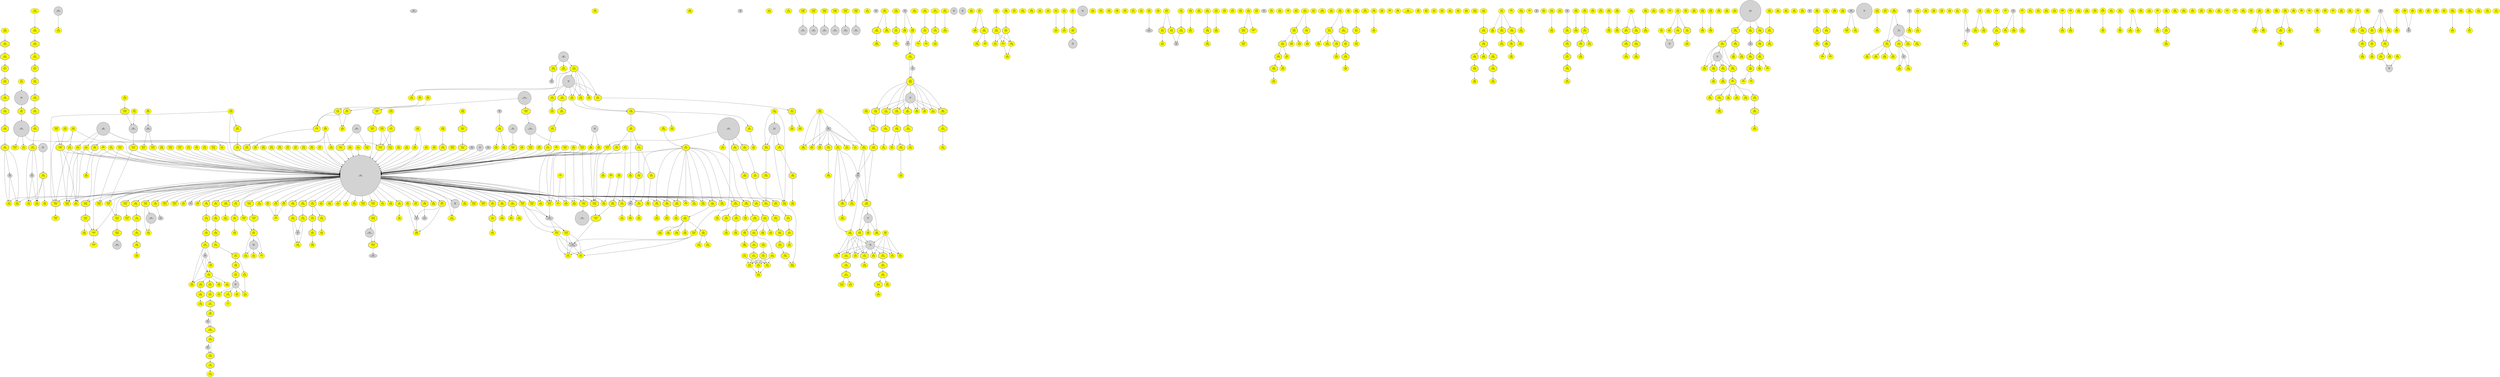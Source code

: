strict digraph {
	graph [ fontname=Arial, fontsize=10 ];
	node [ fontname=Arial, fontsize=10 ];
	edge [ fontname=Arial, fontsize=10 ];
	"65170"	[id="n0.273.0.39",label="0.273.0.39\nR00615\n3.6.1.15",style=filled,fillcolor=yellow];
	"65103"	[id="n0.273.0.29",label="MBB\n0.273.0.29",style=filled,shape=circle,width=1.39];
	"65171"	[id="n0.273.0.40",label="0.273.0.40\nR04355\n2.3.1.85",style=filled,fillcolor=yellow,shape=octagon,peripheries=2];
	"65172"	[id="n0.273.0.41",label="0.273.0.41\nR01624\n2.3.1.85",style=filled,fillcolor=yellow,shape=octagon,peripheries=2];
	"65130"	[id="n64.0.0",label="MBB\n64.0.0",style=filled];
	"65173"	[id="n476",label="476\nR00391\n2.3.1.16",style=filled,fillcolor=yellow,shape=octagon,peripheries=2];
	"65174"	[id="n0.41",label="0.41\nR07495\n1.1.1.270",style=filled,fillcolor=yellow];
	"65175"	[id="n0.42",label="0.42\nR07494\n1.1.1.170",style=filled,fillcolor=yellow,shape=octagon,peripheries=2];
	"65176"	[id="n0.43",label="0.43\nR07509\n1.14.18.9",style=filled,fillcolor=yellow,shape=octagon,peripheries=2];
	"65131"	[id="n0.13",label="MBB\n0.13",style=filled];
	"65177"	[id="n0.44",label="0.44\nR05639\n1.3.1.70",style=filled,fillcolor=yellow,shape=octagon,peripheries=2];
	"65178"	[id="n0.45",label="0.45\nR05640\n1.14.14.154",style=filled,fillcolor=yellow,shape=octagon,peripheries=2];
	"65132"	[id="n0.14",label="MBB\n0.14",style=filled];
	"65179"	[id="n0.46",label="0.46\nR03199\n5.4.99.7",style=filled,fillcolor=yellow,shape=octagon,peripheries=2];
	"65180"	[id="n0.47",label="0.47\nR02874\n1.14.14.17",style=filled,fillcolor=yellow,shape=octagon,peripheries=2];
	"65181"	[id="n0.48",label="0.48\nR02872\n2.5.1.21",style=filled,fillcolor=yellow,shape=octagon,peripheries=2];
	"65182"	[id="n0.49",label="0.49\nR00702\n2.5.1.21",style=filled,fillcolor=yellow,shape=octagon,peripheries=2];
	"65183"	[id="n1634",label="1634\nR02061\n2.5.1.29",style=filled,fillcolor=yellow];
	"65184"	[id="n1746",label="1746\nR05556\n2.5.1.87",style=filled,fillcolor=yellow];
	"65185"	[id="n1747",label="1747\nR09249\n2.5.1.91",style=filled,fillcolor=yellow];
	"65186"	[id="n0.50",label="0.50\nR04496\n2.1.1.100",style=filled,fillcolor=yellow];
	"65187"	[id="n0.51",label="0.51\nR09845\n3.4.24.84",style=filled,fillcolor=yellow,shape=octagon,peripheries=2];
	"65188"	[id="n0.52",label="0.52\nR09844\n2.5.1.58",style=filled,fillcolor=yellow,shape=octagon,peripheries=2];
	"65189"	[id="n0.53",label="0.53\nR02003\n2.5.1.10",style=filled,fillcolor=yellow,shape=octagon,peripheries=2];
	"65190"	[id="n0.54",label="0.54\nR01658\n2.5.1.1",style=filled,fillcolor=yellow];
	"65133"	[id="n0.15",label="MBB\n0.15",style=filled];
	"65191"	[id="n0.55",label="0.55\nR01121\n4.1.1.33",style=filled,fillcolor=yellow,shape=octagon,peripheries=2];
	"65192"	[id="n0.56",label="0.56\nR03245\n2.7.4.2",style=filled,fillcolor=yellow,shape=octagon,peripheries=2];
	"65193"	[id="n0.57",label="0.57\nR02245\n2.7.1.36",style=filled,fillcolor=yellow,shape=octagon,peripheries=2];
	"65194"	[id="n0.58",label="0.58\nR02082\n1.1.1.34",style=filled,fillcolor=yellow,shape=octagon,peripheries=2];
	"65195"	[id="n0.273.0.42",label="0.273.0.42\nR01625\n2.7.8.7",style=filled,fillcolor=yellow];
	"65196"	[id="n842",label="842\nR04950\n2.3.1.80",style=filled,fillcolor=yellow];
	"65197"	[id="n1.2.2.0.0.1",label="1.2.2.0.0.1\nR05919\n-.-.-.-",style=filled,fillcolor=yellow];
	"65198"	[id="n1.2.2.0.0.2",label="1.2.2.0.0.2\nR05918\n-.-.-.-",style=filled,fillcolor=yellow,shape=octagon,peripheries=2];
	"65199"	[id="n376",label="376\nR06525\n1.14.18.5",style=filled,fillcolor=yellow];
	"65200"	[id="n0.273.0.22",label="0.273.0.22\nR03354\n2.4.1.274",style=filled,fillcolor=yellow];
	"65201"	[id="n175.0",label="175.0\nR06528\n3.5.1.23",style=filled,fillcolor=yellow];
	"65202"	[id="n2126",label="2126\nR06526\n1.14.18.5",style=filled,fillcolor=yellow,shape=octagon,peripheries=2];
	"65203"	[id="n0.59",label="0.59\nR09450\n3.1.2.2",style=filled,fillcolor=yellow];
	"65204"	[id="n0.60",label="0.60\nR10828\n1.3.1.93",style=filled,fillcolor=yellow,shape=octagon,peripheries=2];
	"65205"	[id="n0.61",label="0.61\nR10827\n4.2.1.134",style=filled,fillcolor=yellow,shape=octagon,peripheries=2];
	"65206"	[id="n0.62",label="0.62\nR10826\n1.1.1.330",style=filled,fillcolor=yellow,shape=octagon,peripheries=2];
	"65207"	[id="n0.63",label="0.63\nR10825\n2.3.1.199",style=filled,fillcolor=yellow,shape=octagon,peripheries=2];
	"65208"	[id="n0.30",label="0.30\nR02619\n2.6.1.1",style=filled,fillcolor=yellow];
	"65209"	[id="n0.31",label="0.31\nR02466\n4.1.1.29",style=filled,fillcolor=yellow];
	"65210"	[id="n0.33",label="0.33\nR00893\n1.13.11.20",style=filled,fillcolor=yellow,shape=octagon,peripheries=2];
	"65211"	[id="n0.34",label="0.34\nR08744\n2.3.1.65",style=filled,fillcolor=yellow];
	"65212"	[id="n0.35",label="0.35\nR03718\n2.3.1.65",style=filled,fillcolor=yellow];
	"65213"	[id="n0.36",label="0.36\nR01881\n2.7.3.2",style=filled,fillcolor=yellow];
	"65214"	[id="n0.37",label="0.37\nR01883\n2.1.1.2",style=filled,fillcolor=yellow,shape=octagon,peripheries=2];
	"65215"	[id="n0.38",label="0.38\nR00565\n2.1.4.1",style=filled,fillcolor=yellow,shape=octagon,peripheries=2];
	"65216"	[id="n0.292.0.0.4",label="0.292.0.0.4\nR00274\n1.11.1.9",style=filled,fillcolor=yellow];
	"65217"	[id="n0.292.0.0.5",label="0.292.0.0.5\nR03167\n1.11.1.12",style=filled,fillcolor=yellow];
	"65218"	[id="n0.39",label="0.39\nR00259\n2.3.1.1",style=filled,fillcolor=yellow];
	"65134"	[id="n0.12",label="MBB\n0.12",style=filled];
	"65219"	[id="n0.40",label="0.40\nR01989\n2.1.4.1",style=filled,fillcolor=yellow];
	"65099"	[id="n0.273.0.2.0",label="MBB\n0.273.0.2.0",style=filled,shape=circle,width=1.61];
	"65220"	[id="n0.273.0.3",label="0.273.0.3\nR00261\n4.1.1.15",style=filled,fillcolor=yellow,shape=octagon,peripheries=2];
	"65091"	[id="n0.273.0.28",label="MBB\n0.273.0.28",style=filled,shape=circle,width=2.20];
	"65221"	[id="n0.273.0.43",label="0.273.0.43\nR02101\n2.1.1.45",style=filled,fillcolor=yellow,shape=octagon,peripheries=2];
	"65222"	[id="n0.102",label="0.102\nR10092\n4.2.1.1",style=filled,fillcolor=yellow];
	"65223"	[id="n757",label="757\nR07412\n-.-.-.-",style=filled,fillcolor=yellow];
	"65224"	[id="n758",label="758\nR07411\n2.5.1.141",style=filled,fillcolor=yellow,shape=octagon,peripheries=2];
	"65225"	[id="n759",label="759\nR00078\n1.16.3.1",style=filled,fillcolor=yellow];
	"65226"	[id="n760",label="760\nR02480\n4.4.1.17",style=filled,fillcolor=yellow];
	"65227"	[id="n47.1",label="47.1\nR11329\n4.99.1.9",style=filled,fillcolor=yellow];
	"65123"	[id="n47.0",label="MBB\n47.0",style=filled,shape=circle,width=1.10];
	"65228"	[id="n780",label="780\nR03222\n1.3.3.4",style=filled,fillcolor=yellow,shape=octagon,peripheries=2];
	"65229"	[id="n783",label="783\nR03220\n1.3.3.3",style=filled,fillcolor=yellow,shape=octagon,peripheries=2];
	"65230"	[id="n784",label="784\nR04178\n1.3.3.15",style=filled,fillcolor=yellow];
	"65231"	[id="n785",label="785\nR03197\n4.1.1.37",style=filled,fillcolor=yellow,shape=octagon,peripheries=2];
	"65232"	[id="n824",label="824\nR03165\n4.2.1.75",style=filled,fillcolor=yellow,shape=octagon,peripheries=2];
	"65233"	[id="n829",label="829\nR00084\n2.5.1.61",style=filled,fillcolor=yellow,shape=octagon,peripheries=2];
	"65234"	[id="n830",label="830\nR00036\n4.2.1.24",style=filled,fillcolor=yellow,shape=octagon,peripheries=2];
	"65235"	[id="n831",label="831\nR00830\n2.3.1.37",style=filled,fillcolor=yellow,shape=octagon,peripheries=2];
	"65236"	[id="n0.95",label="0.95\nR07363\n1.13.11.53",style=filled,fillcolor=yellow];
	"65237"	[id="n0.96",label="0.96\nR05050\n1.2.1.3",style=filled,fillcolor=yellow];
	"65238"	[id="n0.97",label="0.97\nR04025\n1.4.3.4",style=filled,fillcolor=yellow,shape=octagon,peripheries=2];
	"65239"	[id="n0.98",label="0.98\nR01154\n2.3.1.57",style=filled,fillcolor=yellow,shape=octagon,peripheries=2];
	"65240"	[id="n0.99",label="0.99\nR00111\n1.14.13.39",style=filled,fillcolor=yellow];
	"65241"	[id="n0.100",label="0.100\nR00558\n1.14.13.39",style=filled,fillcolor=yellow,shape=octagon,peripheries=2];
	"65135"	[id="n0.292.0.0.2",label="MBB\n0.292.0.0.2",style=filled];
	"65242"	[id="n0.292.0.0.3",label="0.292.0.0.3\nR02705\n2.7.1.60",style=filled,fillcolor=yellow,shape=octagon,peripheries=2];
	"65104"	[id="n0.273.0.8.0.0",label="MBB\n0.273.0.8.0.0",style=filled,shape=circle,width=1.39];
	"65243"	[id="n0.273.0.9",label="0.273.0.9\nR00414\n3.2.1.183",style=filled,fillcolor=yellow,shape=octagon,peripheries=2];
	"65244"	[id="n0.273.0.10",label="0.273.0.10\nR00416\n2.7.7.23",style=filled,fillcolor=yellow,shape=octagon,peripheries=2];
	"65136"	[id="n66.0.0",label="MBB\n66.0.0",style=filled];
	"65245"	[id="n1450",label="1450\nR00888\n4.2.1.47",style=filled,fillcolor=yellow,shape=octagon,peripheries=2];
	"65246"	[id="n40.0.1",label="40.0.1\nR06258\n2.4.1.258",style=filled,fillcolor=yellow];
	"65247"	[id="n40.0.2",label="40.0.2\nR01009\n2.4.1.83",style=filled,fillcolor=yellow];
	"65248"	[id="n40.0.3",label="40.0.3\nR06128\n2.4.1.131",style=filled,fillcolor=yellow,shape=octagon,peripheries=2];
	"65249"	[id="n40.0.4",label="40.0.4\nR06127\n2.4.1.131",style=filled,fillcolor=yellow,shape=octagon,peripheries=2];
	"65250"	[id="n40.0.5",label="40.0.5\nR06238\n2.4.1.257",style=filled,fillcolor=yellow,shape=octagon,peripheries=2];
	"65251"	[id="n40.0.6",label="40.0.6\nR05973\n2.4.1.132",style=filled,fillcolor=yellow,shape=octagon,peripheries=2];
	"65252"	[id="n40.0.7",label="40.0.7\nR05972\n2.4.1.142",style=filled,fillcolor=yellow,shape=octagon,peripheries=2];
	"65253"	[id="n378",label="378\nR01348\n1.14.14.80",style=filled,fillcolor=yellow];
	"65105"	[id="n63.0",label="MBB\n63.0",style=filled,shape=circle,width=1.39];
	"65254"	[id="n0.68",label="0.68\nR02107\n1.17.3.2",style=filled,fillcolor=yellow];
	"65255"	[id="n0.69",label="0.69\nR02103\n1.17.1.4",style=filled,fillcolor=yellow];
	"65137"	[id="n0.273.0.80.0",label="MBB\n0.273.0.80.0",style=filled];
	"65256"	[id="n0.273.0.16",label="0.273.0.16\nR01769\n1.17.3.2",style=filled,fillcolor=yellow];
	"65257"	[id="n0.273.0.17",label="0.273.0.17\nR01768\n1.17.1.4",style=filled,fillcolor=yellow];
	"65138"	[id="n0.273.0.14",label="MBB\n0.273.0.14",style=filled];
	"65258"	[id="n0.273.0.19",label="0.273.0.19\nR01560\n3.5.4.4",style=filled,fillcolor=yellow];
	"65259"	[id="n0.273.0.18",label="0.273.0.18\nR01126\n3.1.3.5",style=filled,fillcolor=yellow];
	"65260"	[id="n0.273.0.80.1",label="0.273.0.80.1\nR02719\n3.1.3.5",style=filled,fillcolor=yellow,shape=octagon,peripheries=2];
	"65261"	[id="n0.273.0.44",label="0.273.0.44\nR01130\n1.1.1.205",style=filled,fillcolor=yellow,shape=octagon,peripheries=2];
	"65262"	[id="n0.273.0.20",label="0.273.0.20\nR02748\n2.4.2.1",style=filled,fillcolor=yellow];
	"65263"	[id="n423",label="423\nR04311\n2.5.1.26",style=filled,fillcolor=yellow];
	"65264"	[id="n0.90",label="0.90\nR01013\n2.3.1.42",style=filled,fillcolor=yellow,shape=octagon,peripheries=2];
	"65265"	[id="n377",label="377\nR04034\n3.1.1.32",style=filled,fillcolor=yellow];
	"65266"	[id="n370",label="370\nR08107\n-.-.-.-",style=filled,fillcolor=yellow];
	"65267"	[id="n56.1",label="56.1\nR07388\n3.1.4.39",style=filled,fillcolor=yellow];
	"65268"	[id="n409",label="409\nR07380\n-.-.-.-",style=filled,fillcolor=yellow];
	"65269"	[id="n56.2",label="56.2\nR07385\n3.1.4.4",style=filled,fillcolor=yellow];
	"65106"	[id="n56.0",label="MBB\n56.0",style=filled,shape=circle,width=1.39];
	"65270"	[id="n2025",label="2025\nR03415\n3.3.2.2",style=filled,fillcolor=yellow,shape=octagon,peripheries=2];
	"65271"	[id="n0.273.0.45",label="0.273.0.45\nR03416\n3.1.1.5",style=filled,fillcolor=yellow];
	"65272"	[id="n0.273.0.46",label="0.273.0.46\nR03417\n3.1.1.5",style=filled,fillcolor=yellow,shape=octagon,peripheries=2];
	"65273"	[id="n0.273.0.47",label="0.273.0.47\nR02054\n3.1.1.32",style=filled,fillcolor=yellow,shape=octagon,peripheries=2];
	"65274"	[id="n0.273.0.48",label="0.273.0.48\nR02747\n3.1.1.5",style=filled,fillcolor=yellow];
	"65275"	[id="n0.273.0.49",label="0.273.0.49\nR01316\n3.1.1.32",style=filled,fillcolor=yellow,shape=octagon,peripheries=2];
	"65276"	[id="n0.273.0.50",label="0.273.0.50\nR02746\n3.1.1.5",style=filled,fillcolor=yellow];
	"65277"	[id="n2026",label="2026\nR07111\n3.3.2.10",style=filled,fillcolor=yellow];
	"65278"	[id="n2027",label="2027\nR07052\n1.14.14.1",style=filled,fillcolor=yellow,shape=octagon,peripheries=2];
	"65279"	[id="n2028",label="2028\nR07110\n3.3.2.10",style=filled,fillcolor=yellow];
	"65280"	[id="n2029",label="2029\nR07051\n1.14.14.1",style=filled,fillcolor=yellow,shape=octagon,peripheries=2];
	"65281"	[id="n2030",label="2030\nR07109\n3.3.2.10",style=filled,fillcolor=yellow];
	"65282"	[id="n2031",label="2031\nR07050\n1.14.14.1",style=filled,fillcolor=yellow,shape=octagon,peripheries=2];
	"65283"	[id="n2032",label="2032\nR07108\n3.3.2.10",style=filled,fillcolor=yellow];
	"65284"	[id="n2033",label="2033\nR07048\n1.14.14.1",style=filled,fillcolor=yellow,shape=octagon,peripheries=2];
	"65285"	[id="n2036",label="2036\nR07038\n-.-.-.-",style=filled,fillcolor=yellow];
	"65286"	[id="n2037",label="2037\nR07041\n1.14.15.3",style=filled,fillcolor=yellow];
	"65287"	[id="n2040",label="2040\nR07046\n1.14.14.1",style=filled,fillcolor=yellow];
	"65288"	[id="n2046",label="2046\nR01596\n1.13.11.31",style=filled,fillcolor=yellow];
	"65289"	[id="n2047",label="2047\nR07044\n1.14.14.1",style=filled,fillcolor=yellow];
	"65290"	[id="n2048",label="2048\nR07042\n1.14.14.1",style=filled,fillcolor=yellow,shape=octagon,peripheries=2];
	"65291"	[id="n2049",label="2049\nR07045\n1.14.14.1",style=filled,fillcolor=yellow];
	"65292"	[id="n2050",label="2050\nR07043\n1.14.14.1",style=filled,fillcolor=yellow,shape=octagon,peripheries=2];
	"65293"	[id="n2052",label="2052\nR07035\n1.11.1.9",style=filled,fillcolor=yellow];
	"65294"	[id="n2053",label="2053\nR01593\n1.13.11.33",style=filled,fillcolor=yellow,shape=octagon,peripheries=2];
	"65295"	[id="n2056",label="2056\nR07056\n1.14.14.1",style=filled,fillcolor=yellow];
	"65139"	[id="n220",label="MBB\n220",style=filled];
	"65296"	[id="n2068",label="2068\nR07064\n3.1.1.4",style=filled,fillcolor=yellow,shape=octagon,peripheries=2];
	"65297"	[id="n2079",label="2079\nR07861\n-.-.-.-",style=filled,fillcolor=yellow];
	"65298"	[id="n2085",label="2085\nR07859\n3.1.1.4",style=filled,fillcolor=yellow];
	"65299"	[id="n2086",label="2086\nR07860\n3.1.1.32",style=filled,fillcolor=yellow];
	"65300"	[id="n2087",label="2087\nR07034\n1.11.1.9",style=filled,fillcolor=yellow];
	"65301"	[id="n2088",label="2088\nR03866\n1.14.13.30",style=filled,fillcolor=yellow];
	"65302"	[id="n2089",label="2089\nR03057\n3.3.2.6",style=filled,fillcolor=yellow,shape=octagon,peripheries=2];
	"65303"	[id="n2095",label="2095\nR03058\n1.13.11.34",style=filled,fillcolor=yellow,shape=octagon,peripheries=2];
	"65304"	[id="n2096",label="2096\nR01595\n1.13.11.34",style=filled,fillcolor=yellow,shape=octagon,peripheries=2];
	"65305"	[id="n2099",label="2099\nR02267\n5.3.99.4",style=filled,fillcolor=yellow];
	"65306"	[id="n2101",label="2101\nR02581\n1.1.1.184",style=filled,fillcolor=yellow];
	"65307"	[id="n2102",label="2102\nR02581\n1.1.1.189",style=filled,fillcolor=yellow];
	"65308"	[id="n2106",label="2106\nR02265\n5.3.99.3",style=filled,fillcolor=yellow,shape=octagon,peripheries=2];
	"65309"	[id="n2109",label="2109\nR02268\n5.3.99.5",style=filled,fillcolor=yellow];
	"65310"	[id="n2114",label="2114\nR02266\n5.3.99.2",style=filled,fillcolor=yellow];
	"65311"	[id="n2115",label="2115\nR09506\n1.11.1.20",style=filled,fillcolor=yellow];
	"65312"	[id="n2116",label="2116\nR00073\n1.14.99.1",style=filled,fillcolor=yellow,shape=octagon,peripheries=2];
	"65313"	[id="n2117",label="2117\nR01590\n1.14.99.1",style=filled,fillcolor=yellow,shape=octagon,peripheries=2];
	"65314"	[id="n1320",label="1320\nR05202\n2.7.1.158",style=filled,fillcolor=yellow];
	"65140"	[id="n207",label="MBB\n207",style=filled];
	"65315"	[id="n1321",label="1321\nR05801\n2.7.1.151",style=filled,fillcolor=yellow,shape=octagon,peripheries=2];
	"65316"	[id="n1322",label="1322\nR05800\n2.7.1.151",style=filled,fillcolor=yellow,shape=octagon,peripheries=2];
	"65317"	[id="n1323",label="1323\nR03478\n2.7.1.140",style=filled,fillcolor=yellow,shape=octagon,peripheries=2];
	"65318"	[id="n1324",label="1324\nR03429\n2.7.1.159",style=filled,fillcolor=yellow,shape=octagon,peripheries=2];
	"65319"	[id="n0.292.0.0.6",label="0.292.0.0.6\nR01092\n2.7.1.6",style=filled,fillcolor=yellow];
	"65320"	[id="n0.292.0.0.7",label="0.292.0.0.7\nR10619\n5.1.3.3",style=filled,fillcolor=yellow,shape=octagon,peripheries=2];
	"65321"	[id="n1325",label="1325\nR06623\n3.1.4.50",style=filled,fillcolor=yellow];
	"65322"	[id="n1.2.2.0.0.3",label="1.2.2.0.0.3\nR05917\n3.5.1.89",style=filled,fillcolor=yellow,shape=octagon,peripheries=2];
	"65323"	[id="n1.2.2.0.0.4",label="1.2.2.0.0.4\nR05916\n2.4.1.198",style=filled,fillcolor=yellow,shape=octagon,peripheries=2];
	"65324"	[id="n0.87",label="0.87\nR01801\n2.7.8.5",style=filled,fillcolor=yellow];
	"65325"	[id="n2119",label="2119\nR02030\n2.7.8.41",style=filled,fillcolor=yellow];
	"65326"	[id="n1343",label="1343\nR01660\n2.7.1.106",style=filled,fillcolor=yellow];
	"65327"	[id="n0.84",label="0.84\nR01478\n3.2.1.31",style=filled,fillcolor=yellow];
	"65328"	[id="n0.85",label="0.85\nR08615\n2.4.1.17",style=filled,fillcolor=yellow];
	"65329"	[id="n0.86",label="0.86\nR01384\n4.1.1.35",style=filled,fillcolor=yellow];
	"65330"	[id="n0.273.0.12",label="0.273.0.12\nR02144\n2.1.1.22",style=filled,fillcolor=yellow];
	"65331"	[id="n0.92",label="0.92\nR04065\n1.2.1.3",style=filled,fillcolor=yellow];
	"65332"	[id="n0.93",label="0.93\nR02150\n1.4.3.22",style=filled,fillcolor=yellow,shape=octagon,peripheries=2];
	"65333"	[id="n1022",label="1022\nR04996\n1.2.1.5",style=filled,fillcolor=yellow];
	"65334"	[id="n1023",label="1023\nR04674\n1.4.3.4",style=filled,fillcolor=yellow,shape=octagon,peripheries=2];
	"65335"	[id="n1024",label="1024\nR02155\n2.1.1.8",style=filled,fillcolor=yellow,shape=octagon,peripheries=2];
	"65336"	[id="n0.94",label="0.94\nR01167\n4.1.1.22",style=filled,fillcolor=yellow,shape=octagon,peripheries=2];
	"65337"	[id="n0.273.0.13",label="0.273.0.13\nR03286\n6.3.2.11",style=filled,fillcolor=yellow];
	"65338"	[id="n0.91",label="0.91\nR00912\n6.3.2.11",style=filled,fillcolor=yellow];
	"65339"	[id="n954",label="954\nR03104\n1.1.1.27",style=filled,fillcolor=yellow];
	"65340"	[id="n0.88",label="0.88\nR00590\n4.3.1.17",style=filled,fillcolor=yellow];
	"65341"	[id="n0.89",label="0.89\nR01394\n5.3.1.22",style=filled,fillcolor=yellow];
	"65342"	[id="n431",label="431\nR10994\n6.3.2.3",style=filled,fillcolor=yellow];
	"65343"	[id="n432",label="432\nR10993\n6.3.2.2",style=filled,fillcolor=yellow,shape=octagon,peripheries=2];
	"65344"	[id="n2164",label="2164\nR10677\n6.3.1.17",style=filled,fillcolor=yellow];
	"65345"	[id="n0.101",label="0.101\nR03534\n1.1.99.2",style=filled,fillcolor=yellow];
	"65086"	[id="n0.273.0.81",label="MBB\n0.273.0.81",style=filled,shape=circle,width=6.37];
	"65346"	[id="n0.273.0.51",label="0.273.0.51\nR01528\n1.1.1.44",style=filled,fillcolor=yellow,shape=octagon,peripheries=2];
	"65347"	[id="n0.273.0.6",label="0.273.0.6\nR10221\n1.1.1.343",style=filled,fillcolor=yellow];
	"65348"	[id="n0.273.0.7",label="0.273.0.7\nR02035\n3.1.1.31",style=filled,fillcolor=yellow];
	"65349"	[id="n0.103",label="0.103\nR01737\n2.7.1.12",style=filled,fillcolor=yellow,shape=octagon,peripheries=2];
	"65350"	[id="n0.104",label="0.104\nR01519\n3.1.1.17",style=filled,fillcolor=yellow];
	"65351"	[id="n0.273.0.52",label="0.273.0.52\nR01878\n3.5.4.5",style=filled,fillcolor=yellow,shape=octagon,peripheries=2];
	"65352"	[id="n0.273.0.53",label="0.273.0.53\nR00511\n3.1.3.5",style=filled,fillcolor=yellow,shape=octagon,peripheries=2];
	"65353"	[id="n0.273.0.54",label="0.273.0.54\nR01663\n3.5.4.12",style=filled,fillcolor=yellow];
	"65354"	[id="n0.273.0.55",label="0.273.0.55\nR02485\n3.5.4.5",style=filled,fillcolor=yellow];
	"65096"	[id="n0.273.0.79.0",label="MBB\n0.273.0.79.0",style=filled,shape=circle,width=1.79];
	"65355"	[id="n0.273.0.56",label="0.273.0.56\nR02024\n1.17.4.1",style=filled,fillcolor=yellow,shape=octagon,peripheries=2];
	"65093"	[id="n0.292.1.0.0.0",label="MBB\n0.292.1.0.0.0",style=filled,shape=circle,width=2.08];
	"65356"	[id="n0.82",label="0.82\nR01430\n1.1.1.179",style=filled,fillcolor=yellow];
	"65107"	[id="n0.273.0.30",label="MBB\n0.273.0.30",style=filled,shape=circle,width=1.39];
	"65141"	[id="n0.287.0.0",label="MBB\n0.287.0.0",style=filled];
	"65357"	[id="n0.105",label="0.105\nR02731\n3.1.3.46",style=filled,fillcolor=yellow];
	"65358"	[id="n2604",label="2604\nR03161\n2.7.1.52",style=filled,fillcolor=yellow];
	"65359"	[id="n2606",label="2606\nR03688\n4.2.1.68",style=filled,fillcolor=yellow];
	"65360"	[id="n0.106",label="0.106\nR00801\n3.2.1.20",style=filled,fillcolor=yellow,shape=octagon,peripheries=2];
	"65361"	[id="n0.109",label="0.109\nR01103\n3.2.1.22",style=filled,fillcolor=yellow,shape=octagon,peripheries=2];
	"65362"	[id="n0.110",label="0.110\nR03634\n3.2.1.22",style=filled,fillcolor=yellow];
	"65363"	[id="n0.111",label="0.111\nR01101\n3.2.1.22",style=filled,fillcolor=yellow];
	"65364"	[id="n0.112",label="0.112\nR05549\n3.2.1.22",style=filled,fillcolor=yellow];
	"65142"	[id="n0.18",label="MBB\n0.18",style=filled];
	"65365"	[id="n348",label="348\nR08159\n2.3.1.85",style=filled,fillcolor=yellow];
	"65366"	[id="n362",label="362\nR07762\n2.3.1.179",style=filled,fillcolor=yellow];
	"65367"	[id="n0.273.0.57",label="0.273.0.57\nR01706\n2.3.1.85",style=filled,fillcolor=yellow];
	"65108"	[id="n0.273.0.31",label="MBB\n0.273.0.31",style=filled,shape=circle,width=1.39];
	"65368"	[id="n0.273.0.58",label="0.273.0.58\nR04968\n2.3.1.85",style=filled,fillcolor=yellow];
	"65109"	[id="n0.273.0.32",label="MBB\n0.273.0.32",style=filled,shape=circle,width=1.39];
	"65369"	[id="n0.273.0.59",label="0.273.0.59\nR04726\n2.3.1.85",style=filled,fillcolor=yellow];
	"65110"	[id="n0.273.0.33",label="MBB\n0.273.0.33",style=filled,shape=circle,width=1.39];
	"65370"	[id="n0.273.0.60",label="0.273.0.60\nR04963\n2.3.1.85",style=filled,fillcolor=yellow];
	"65111"	[id="n0.273.0.34",label="MBB\n0.273.0.34",style=filled,shape=circle,width=1.39];
	"65371"	[id="n0.273.0.61",label="0.273.0.61\nR04960\n2.3.1.85",style=filled,fillcolor=yellow];
	"65112"	[id="n0.273.0.35",label="MBB\n0.273.0.35",style=filled,shape=circle,width=1.39];
	"65372"	[id="n0.273.0.62",label="0.273.0.62\nR04957\n2.3.1.85",style=filled,fillcolor=yellow];
	"65113"	[id="n0.273.0.36",label="MBB\n0.273.0.36",style=filled,shape=circle,width=1.39];
	"65373"	[id="n0.273.0.63",label="0.273.0.63\nR04952\n2.3.1.85",style=filled,fillcolor=yellow];
	"65374"	[id="n474",label="474\nR07162\n1.3.1.38",style=filled,fillcolor=yellow];
	"65143"	[id="n233",label="MBB\n233",style=filled];
	"65375"	[id="n0.113",label="0.113\nR02487\n1.3.8.6",style=filled,fillcolor=yellow];
	"65376"	[id="n2617",label="2617\nR01923\n2.3.1.21",style=filled,fillcolor=yellow];
	"65377"	[id="n1688",label="1688\nR09515\n1.14.15.16",style=filled,fillcolor=yellow];
	"65378"	[id="n1689",label="1689\nR03610\n1.14.15.18",style=filled,fillcolor=yellow,shape=octagon,peripheries=2];
	"65379"	[id="n1690",label="1690\nR09516\n1.14.15.16",style=filled,fillcolor=yellow];
	"65380"	[id="n1692",label="1692\nR03611\n1.14.14.24",style=filled,fillcolor=yellow];
	"65381"	[id="n598",label="598\nR07488\n-.-.-.-",style=filled,fillcolor=yellow];
	"65382"	[id="n599",label="599\nR07487\n1.3.1.21",style=filled,fillcolor=yellow,shape=octagon,peripheries=2];
	"65383"	[id="n600",label="600\nR07486\n1.14.19.20",style=filled,fillcolor=yellow];
	"65384"	[id="n0.136",label="0.136\nR04817\n1.3.1.3",style=filled,fillcolor=yellow];
	"65385"	[id="n0.138",label="0.138\nR04823\n1.3.1.3",style=filled,fillcolor=yellow];
	"65386"	[id="n0.139",label="0.139\nR04826\n1.14.18.8",style=filled,fillcolor=yellow,shape=octagon,peripheries=2];
	"65387"	[id="n0.140",label="0.140\nR04263\n1.1.1.181",style=filled,fillcolor=yellow,shape=octagon,peripheries=2];
	"65388"	[id="n0.141",label="0.141\nR01463\n1.14.14.23",style=filled,fillcolor=yellow,shape=octagon,peripheries=2];
	"65389"	[id="n655",label="655\nR08721\n1.1.1.181",style=filled,fillcolor=yellow];
	"65390"	[id="n656",label="656\nR07208\n1.14.14.26",style=filled,fillcolor=yellow,shape=octagon,peripheries=2];
	"65391"	[id="n657",label="657\nR07207\n1.14.14.25",style=filled,fillcolor=yellow,shape=octagon,peripheries=2];
	"65392"	[id="n658",label="658\nR08723\n1.1.1.181",style=filled,fillcolor=yellow];
	"65393"	[id="n659",label="659\nR07209\n1.14.14.29",style=filled,fillcolor=yellow,shape=octagon,peripheries=2];
	"65394"	[id="n660",label="660\nR07218\n1.14.99.38",style=filled,fillcolor=yellow,shape=octagon,peripheries=2];
	"65395"	[id="n662",label="662\nR08724\n1.1.1.181",style=filled,fillcolor=yellow];
	"65396"	[id="n663",label="663\nR07372\n1.14.14.29",style=filled,fillcolor=yellow,shape=octagon,peripheries=2];
	"65397"	[id="n668",label="668\nR08505\n1.14.15.15",style=filled,fillcolor=yellow,shape=octagon,peripheries=2];
	"65398"	[id="n669",label="669\nR08941\n3.1.6.2",style=filled,fillcolor=yellow];
	"65399"	[id="n670",label="670\nR08977\n2.8.2.2",style=filled,fillcolor=yellow];
	"65400"	[id="n671",label="671\nR02723\n1.14.15.6",style=filled,fillcolor=yellow];
	"65401"	[id="n703",label="703\nR04758\n1.1.1.146",style=filled,fillcolor=yellow];
	"65402"	[id="n704",label="704\nR02725\n1.14.15.4",style=filled,fillcolor=yellow,shape=octagon,peripheries=2];
	"65403"	[id="n708",label="708\nR01835\n1.3.1.3",style=filled,fillcolor=yellow];
	"65404"	[id="n0.142",label="0.142\nR10242\n1.3.1.22",style=filled,fillcolor=yellow];
	"65405"	[id="n43.1.1.2.0",label="43.1.1.2.0\nR02356\n1.14.14.1",style=filled,fillcolor=yellow];
	"65406"	[id="n673",label="673\nR02358\n2.4.1.17",style=filled,fillcolor=yellow];
	"65407"	[id="n711",label="711\nR02351\n1.14.14.14",style=filled,fillcolor=yellow,shape=octagon,peripheries=2];
	"65408"	[id="n713",label="713\nR04759\n1.14.14.14",style=filled,fillcolor=yellow,shape=octagon,peripheries=2];
	"65409"	[id="n715",label="715\nR01840\n1.14.14.14",style=filled,fillcolor=yellow,shape=octagon,peripheries=2];
	"65410"	[id="n672",label="672\nR04683\n2.4.1.17",style=filled,fillcolor=yellow];
	"65411"	[id="n43.1.1.1",label="43.1.1.1\nR03089\n1.14.14.1",style=filled,fillcolor=yellow,shape=octagon,peripheries=2];
	"65412"	[id="n687",label="687\nR03091\n2.4.1.17",style=filled,fillcolor=yellow];
	"65413"	[id="n690",label="690\nR03087\n1.14.14.14",style=filled,fillcolor=yellow,shape=octagon,peripheries=2];
	"65414"	[id="n692",label="692\nR04761\n1.14.14.14",style=filled,fillcolor=yellow,shape=octagon,peripheries=2];
	"65415"	[id="n694",label="694\nR02501\n1.14.14.14",style=filled,fillcolor=yellow,shape=octagon,peripheries=2];
	"65416"	[id="n696",label="696\nR02497\n1.3.1.22",style=filled,fillcolor=yellow];
	"65417"	[id="n697",label="697\nR02498\n1.3.1.3",style=filled,fillcolor=yellow];
	"65418"	[id="n698",label="698\nR02502\n2.4.1.17",style=filled,fillcolor=yellow];
	"65114"	[id="n0.4.0",label="MBB\n0.4.0",style=filled,shape=circle,width=1.39];
	"65419"	[id="n0.146",label="0.146\nR01837\n5.3.3.1",style=filled,fillcolor=yellow,shape=octagon,peripheries=2];
	"65420"	[id="n1653",label="1653\nR08961\n1.14.14.23",style=filled,fillcolor=yellow];
	"65421"	[id="n1654",label="1654\nR04678\n5.3.3.1",style=filled,fillcolor=yellow];
	"65115"	[id="n0.7",label="MBB\n0.7",style=filled,shape=circle,width=1.39];
	"65422"	[id="n0.148",label="0.148\nR08517\n1.14.14.32",style=filled,fillcolor=yellow,shape=octagon,peripheries=2];
	"65423"	[id="n1668",label="1668\nR04852\n1.14.14.19",style=filled,fillcolor=yellow];
	"65424"	[id="n1685",label="1685\nR03329\n1.14.15.4",style=filled,fillcolor=yellow,shape=octagon,peripheries=2];
	"65425"	[id="n0.149",label="0.149\nR08518\n1.14.14.32",style=filled,fillcolor=yellow];
	"65426"	[id="n1687",label="1687\nR03325\n1.1.1.149",style=filled,fillcolor=yellow];
	"65144"	[id="n0.8.0",label="MBB\n0.8.0",style=filled];
	"65427"	[id="n0.150",label="0.150\nR04676\n1.14.15.6",style=filled,fillcolor=yellow,shape=octagon,peripheries=2];
	"65428"	[id="n0.151",label="0.151\nR04853\n1.14.14.19",style=filled,fillcolor=yellow,shape=octagon,peripheries=2];
	"65429"	[id="n0.152",label="0.152\nR01454\n1.14.15.6",style=filled,fillcolor=yellow,shape=octagon,peripheries=2];
	"65100"	[id="n0.6",label="MBB\n0.6",style=filled,shape=circle,width=1.61];
	"65430"	[id="n0.153",label="0.153\nR01451\nR01456\n1.3.1.21",style=filled,fillcolor=yellow,shape=octagon,peripheries=2];
	"65145"	[id="n0.21",label="MBB\n0.21",style=filled];
	"65431"	[id="n0.154",label="0.154\nR07215\n1.14.19.20",style=filled,fillcolor=yellow,shape=octagon,peripheries=2];
	"65146"	[id="n0.22",label="MBB\n0.22",style=filled];
	"65432"	[id="n0.155",label="0.155\nR04804\n5.3.3.5",style=filled,fillcolor=yellow];
	"65433"	[id="n0.156",label="0.156\nR03353\n5.3.3.5",style=filled,fillcolor=yellow];
	"65434"	[id="n606",label="606\nR07505\n1.14.19.20",style=filled,fillcolor=yellow];
	"65435"	[id="n641",label="641\nR07493\n-.-.-.-",style=filled,fillcolor=yellow];
	"65436"	[id="n643",label="643\nR11096\n-.-.-.-",style=filled,fillcolor=yellow];
	"65437"	[id="n644",label="644\nR07492\n1.3.1.21",style=filled,fillcolor=yellow,shape=octagon,peripheries=2];
	"65438"	[id="n645",label="645\nR07491\n1.14.19.20",style=filled,fillcolor=yellow];
	"65147"	[id="n0.23",label="MBB\n0.23",style=filled];
	"65439"	[id="n647",label="647\nR07484\n5.3.3.5",style=filled,fillcolor=yellow];
	"65440"	[id="n648",label="648\nR07483\n1.3.1.70",style=filled,fillcolor=yellow,shape=octagon,peripheries=2];
	"65441"	[id="n649",label="649\nR05731\n1.14.14.154",style=filled,fillcolor=yellow];
	"65442"	[id="n0.124",label="0.124\nR03720\n2.3.1.65",style=filled,fillcolor=yellow];
	"65148"	[id="n0.20",label="MBB\n0.20",style=filled];
	"65443"	[id="n0.125",label="0.125\nR03719\n2.3.1.176",style=filled,fillcolor=yellow,shape=octagon,peripheries=2];
	"65444"	[id="n0.126",label="0.126\nR04812\n1.1.1.35",style=filled,fillcolor=yellow,shape=octagon,peripheries=2];
	"65445"	[id="n0.127",label="0.127\nR04813\n4.2.1.107",style=filled,fillcolor=yellow,shape=octagon,peripheries=2];
	"65446"	[id="n0.128",label="0.128\nR08735\n1.17.99.3",style=filled,fillcolor=yellow,shape=octagon,peripheries=2];
	"65447"	[id="n0.129",label="0.129\nR08734\n5.1.99.4",style=filled,fillcolor=yellow,shape=octagon,peripheries=2];
	"65448"	[id="n0.130",label="0.130\nR08733\n6.2.1.7",style=filled,fillcolor=yellow,shape=octagon,peripheries=2];
	"65449"	[id="n0.131",label="0.131\nR08761\n1.14.15.15",style=filled,fillcolor=yellow,shape=octagon,peripheries=2];
	"65450"	[id="n0.132",label="0.132\nR08759\n1.14.15.15",style=filled,fillcolor=yellow,shape=octagon,peripheries=2];
	"65451"	[id="n0.133",label="0.133\nR04807\n1.14.15.15",style=filled,fillcolor=yellow,shape=octagon,peripheries=2];
	"65452"	[id="n0.114",label="0.114\nR08745\n2.3.1.65",style=filled,fillcolor=yellow];
	"65149"	[id="n0.19",label="MBB\n0.19",style=filled];
	"65453"	[id="n0.115",label="0.115\nR04811\n2.3.1.176",style=filled,fillcolor=yellow,shape=octagon,peripheries=2];
	"65454"	[id="n665",label="665\nR08728\n1.1.1.181",style=filled,fillcolor=yellow];
	"65455"	[id="n0.116",label="0.116\nR04810\n1.1.1.35",style=filled,fillcolor=yellow,shape=octagon,peripheries=2];
	"65456"	[id="n0.117",label="0.117\nR04809\n4.2.1.107",style=filled,fillcolor=yellow,shape=octagon,peripheries=2];
	"65457"	[id="n0.118",label="0.118\nR08740\n1.17.99.3",style=filled,fillcolor=yellow,shape=octagon,peripheries=2];
	"65458"	[id="n0.119",label="0.119\nR08739\n5.1.99.4",style=filled,fillcolor=yellow,shape=octagon,peripheries=2];
	"65459"	[id="n0.120",label="0.120\nR08738\n6.2.1.7",style=filled,fillcolor=yellow,shape=octagon,peripheries=2];
	"65460"	[id="n0.121",label="0.121\nR08760\n1.14.15.15",style=filled,fillcolor=yellow,shape=octagon,peripheries=2];
	"65461"	[id="n0.122",label="0.122\nR08758\n1.14.15.15",style=filled,fillcolor=yellow,shape=octagon,peripheries=2];
	"65462"	[id="n0.123",label="0.123\nR04806\n1.14.15.15",style=filled,fillcolor=yellow];
	"65463"	[id="n666",label="666\nR08727\n1.14.14.29",style=filled,fillcolor=yellow];
	"65464"	[id="n0.134",label="0.134\nR07204\n1.14.14.139",style=filled,fillcolor=yellow];
	"65465"	[id="n0.157",label="0.157\nR01364\n3.7.1.2",style=filled,fillcolor=yellow,shape=octagon,peripheries=2];
	"65466"	[id="n0.158",label="0.158\nR03181\n5.2.1.2",style=filled,fillcolor=yellow,shape=octagon,peripheries=2];
	"65467"	[id="n0.159",label="0.159\nR02519\n1.13.11.5",style=filled,fillcolor=yellow,shape=octagon,peripheries=2];
	"65468"	[id="n0.160",label="0.160\nR02521\n1.13.11.27",style=filled,fillcolor=yellow,shape=octagon,peripheries=2];
	"65469"	[id="n2515",label="2515\nR03953\n1.11.1.8",style=filled,fillcolor=yellow];
	"65470"	[id="n2516",label="2516\nR03208\n1.11.1.8",style=filled,fillcolor=yellow];
	"65471"	[id="n2517",label="2517\nR03973\n1.11.1.8",style=filled,fillcolor=yellow,shape=octagon,peripheries=2];
	"65472"	[id="n2518",label="2518\nR03539\n1.11.1.8",style=filled,fillcolor=yellow,shape=octagon,peripheries=2];
	"65473"	[id="n0.161",label="0.161\nR02078\n1.14.18.1",style=filled,fillcolor=yellow];
	"65474"	[id="n1055",label="1055\nR04881\n2.1.1.6",style=filled,fillcolor=yellow];
	"65150"	[id="n71.0.0",label="MBB\n71.0.0",style=filled];
	"65475"	[id="n1056",label="1056\nR02532\n1.4.3.4",style=filled,fillcolor=yellow];
	"65476"	[id="n1058",label="1058\nR04893\n1.4.3.4",style=filled,fillcolor=yellow];
	"65477"	[id="n1059",label="1059\nR02534\n2.1.1.6",style=filled,fillcolor=yellow,shape=octagon,peripheries=2];
	"65478"	[id="n1060",label="1060\nR04894\n1.4.3.4",style=filled,fillcolor=yellow];
	"65479"	[id="n1061",label="1061\nR02920\n2.1.1.6",style=filled,fillcolor=yellow,shape=octagon,peripheries=2];
	"65480"	[id="n1062",label="1062\nR02919\n1.4.3.4",style=filled,fillcolor=yellow,shape=octagon,peripheries=2];
	"65481"	[id="n1063",label="1063\nR02533\n2.1.1.28",style=filled,fillcolor=yellow,shape=octagon,peripheries=2];
	"65482"	[id="n1064",label="1064\nR02535\n1.14.17.1",style=filled,fillcolor=yellow,shape=octagon,peripheries=2];
	"65483"	[id="n0.162",label="0.162\nR04300\n1.4.3.4",style=filled,fillcolor=yellow];
	"65484"	[id="n1132",label="1132\nR04890\n1.4.3.4",style=filled,fillcolor=yellow];
	"65485"	[id="n1134",label="1134\nR04301\n2.1.1.6",style=filled,fillcolor=yellow,shape=octagon,peripheries=2];
	"65486"	[id="n0.164",label="0.164\nR02080\n4.1.1.28",style=filled,fillcolor=yellow,shape=octagon,peripheries=2];
	"65487"	[id="n0.165",label="0.165\nR01815\n1.14.16.2",style=filled,fillcolor=yellow];
	"65488"	[id="n0.166",label="0.166\nR00731\n1.14.18.1",style=filled,fillcolor=yellow];
	"65489"	[id="n0.167",label="0.167\nR02382\n1.4.3.4",style=filled,fillcolor=yellow];
	"65490"	[id="n0.169",label="0.169\nR00736\n4.1.1.28",style=filled,fillcolor=yellow,shape=octagon,peripheries=2];
	"65491"	[id="n2560",label="2560\nR02918\n6.1.1.1",style=filled,fillcolor=yellow];
	"65095"	[id="n0.2",label="MBB\n0.2",style=filled,shape=circle,width=1.95];
	"65124"	[id="n164",label="MBB\n164",style=filled,shape=circle,width=1.10];
	"65125"	[id="n165",label="MBB\n165",style=filled,shape=circle,width=1.10];
	"65492"	[id="n149.0",label="149.0\nR04855\n1.14.15.6",style=filled,fillcolor=yellow];
	"65493"	[id="n149.1",label="149.1\nR04854\n1.14.15.6",style=filled,fillcolor=yellow];
	"65494"	[id="n2640",label="2640\nR08943\n1.14.14.29",style=filled,fillcolor=yellow];
	"65495"	[id="n2641",label="2641\nR08942\n3.1.6.2",style=filled,fillcolor=yellow];
	"65496"	[id="n2642",label="2642\nR08978\n2.8.2.2",style=filled,fillcolor=yellow];
	"65497"	[id="n2643",label="2643\nR03783\n1.14.14.19",style=filled,fillcolor=yellow];
	"65498"	[id="n2647",label="2647\nR02218\n1.14.15.4",style=filled,fillcolor=yellow];
	"65499"	[id="n76.1",label="76.1\nR02219\n1.3.1.3",style=filled,fillcolor=yellow];
	"65500"	[id="n2653",label="2653\nR08958\n1.1.1.149",style=filled,fillcolor=yellow];
	"65501"	[id="n2654",label="2654\nR02208\n1.3.1.22",style=filled,fillcolor=yellow,shape=octagon,peripheries=2];
	"65502"	[id="n2655",label="2655\nR02211\n1.14.14.19",style=filled,fillcolor=yellow];
	"65151"	[id="n76.0.0",label="MBB\n76.0.0",style=filled];
	"65503"	[id="n2656",label="2656\nR03933\n1.14.15.6",style=filled,fillcolor=yellow];
	"65504"	[id="n2635",label="2635\nR08954\n1.3.1.22",style=filled,fillcolor=yellow];
	"65505"	[id="n1665",label="1665\nR03848\n1.1.1.146",style=filled,fillcolor=yellow];
	"65506"	[id="n1666",label="1666\nR03847\n-.-.-.-",style=filled,fillcolor=yellow];
	"65507"	[id="n2636",label="2636\nR03851\n1.14.15.4",style=filled,fillcolor=yellow,shape=octagon,peripheries=2];
	"65508"	[id="n2637",label="2637\nR04163\n5.3.3.1",style=filled,fillcolor=yellow];
	"65509"	[id="n1672",label="1672\nR02841\n1.3.1.3",style=filled,fillcolor=yellow];
	"65510"	[id="n1675",label="1675\nR02893\n1.3.1.3",style=filled,fillcolor=yellow];
	"65511"	[id="n1676",label="1676\nR02836\n1.1.1.146",style=filled,fillcolor=yellow];
	"65512"	[id="n1677",label="1677\nR02834\n-.-.-.-",style=filled,fillcolor=yellow];
	"65513"	[id="n1678",label="1678\nR02843\n1.14.15.4",style=filled,fillcolor=yellow,shape=octagon,peripheries=2];
	"65514"	[id="n1679",label="1679\nR04849\n5.3.3.1",style=filled,fillcolor=yellow];
	"65515"	[id="n1681",label="1681\nR02840\n5.3.3.1",style=filled,fillcolor=yellow,shape=octagon,peripheries=2];
	"65516"	[id="n1683",label="1683\nR04850\n1.14.15.4",style=filled,fillcolor=yellow];
	"65517"	[id="n0.143",label="0.143\nR02499\n5.3.3.1",style=filled,fillcolor=yellow];
	"65518"	[id="n1659",label="1659\nR03713\n1.3.1.3",style=filled,fillcolor=yellow];
	"65519"	[id="n2657",label="2657\nR04840\n1.1.1.146",style=filled,fillcolor=yellow];
	"65520"	[id="n2650",label="2650\nR08959\n1.1.1.149",style=filled,fillcolor=yellow];
	"65521"	[id="n705",label="705\nR04352\n2.4.1.17",style=filled,fillcolor=yellow];
	"65522"	[id="n709",label="709\nR02478\n2.4.1.17",style=filled,fillcolor=yellow];
	"65523"	[id="n675",label="675\nR04353\n2.4.1.17",style=filled,fillcolor=yellow];
	"65524"	[id="n677",label="677\nR04762\n2.1.1.6",style=filled,fillcolor=yellow];
	"65525"	[id="n680",label="680\nR04354\n2.4.1.17",style=filled,fillcolor=yellow];
	"65526"	[id="n682",label="682\nR04764\n2.1.1.6",style=filled,fillcolor=yellow];
	"65527"	[id="n0.170",label="0.170\nR00669\n3.5.1.14",style=filled,fillcolor=yellow];
	"65528"	[id="n0.273.0.15",label="0.273.0.15\nR01676\n3.5.4.3",style=filled,fillcolor=yellow];
	"65529"	[id="n0.273.0.64",label="0.273.0.64\nR01134\n1.7.1.7",style=filled,fillcolor=yellow];
	"65530"	[id="n923",label="923\nR01232\n3.6.1.17",style=filled,fillcolor=yellow];
	"65531"	[id="n0.70",label="0.70\nR04620\n3.1.3.1",style=filled,fillcolor=yellow];
	"65532"	[id="n0.3.0",label="0.3.0\nR04734\n4.2.1.96",style=filled,fillcolor=yellow];
	"65533"	[id="n0.3.1",label="0.3.1\nR07211\n1.14.16.1",style=filled,fillcolor=yellow];
	"65534"	[id="n0.3.2",label="0.3.2\nR07212\n1.14.16.2",style=filled,fillcolor=yellow];
	"65535"	[id="n0.3.3",label="0.3.3\nR07213\n1.14.16.4",style=filled,fillcolor=yellow];
	"65536"	[id="n0.71",label="0.71\nR08208\n1.1.1.153",style=filled,fillcolor=yellow];
	"65537"	[id="n0.72",label="0.72\nR01813\n1.1.1.153",style=filled,fillcolor=yellow,shape=octagon,peripheries=2];
	"65538"	[id="n0.73",label="0.73\nR04285\n1.1.1.21",style=filled,fillcolor=yellow,shape=octagon,peripheries=2];
	"65539"	[id="n0.77",label="0.77\nR04286\n4.2.3.12",style=filled,fillcolor=yellow,shape=octagon,peripheries=2];
	"65540"	[id="n1208",label="1208\nR09959\n4.1.2.50",style=filled,fillcolor=yellow];
	"65541"	[id="n0.78",label="0.78\nR04639\n3.5.4.16",style=filled,fillcolor=yellow,shape=octagon,peripheries=2];
	"65542"	[id="n0.79",label="0.79\nR05048\n3.5.4.16",style=filled,fillcolor=yellow,shape=octagon,peripheries=2];
	"65543"	[id="n0.80",label="0.80\nR05046\n3.5.4.16",style=filled,fillcolor=yellow,shape=octagon,peripheries=2];
	"65544"	[id="n0.81",label="0.81\nR00428\n3.5.4.16",style=filled,fillcolor=yellow,shape=octagon,peripheries=2];
	"65545"	[id="n1211",label="1211\nR11583\n2.8.1.9",style=filled,fillcolor=yellow];
	"65546"	[id="n1212",label="1212\nR09735\n2.10.1.1",style=filled,fillcolor=yellow,shape=octagon,peripheries=2];
	"65547"	[id="n1213",label="1213\nR09726\n2.7.7.75",style=filled,fillcolor=yellow,shape=octagon,peripheries=2];
	"65548"	[id="n1214",label="1214\nR09395\n2.8.1.12",style=filled,fillcolor=yellow,shape=octagon,peripheries=2];
	"65549"	[id="n1215",label="1215\nR11372\n4.6.1.17",style=filled,fillcolor=yellow,shape=octagon,peripheries=2];
	"65550"	[id="n1216",label="1216\nR09394\n4.1.99.22",style=filled,fillcolor=yellow,shape=octagon,peripheries=2];
	"65087"	[id="n0.273.0.26",label="MBB\n0.273.0.26",style=filled,shape=circle,width=3.50];
	"65551"	[id="n2659",label="2659\nR00961\n3.6.1.5",style=filled,fillcolor=yellow];
	"65552"	[id="n2660",label="2660\nR00720\n3.6.1.8",style=filled,fillcolor=yellow];
	"65126"	[id="n168",label="MBB\n168",style=filled,shape=circle,width=1.10];
	"65116"	[id="n0.9",label="MBB\n0.9",style=filled,shape=circle,width=1.39];
	"65553"	[id="n2664",label="2664\nR02720\n3.6.1.66",style=filled,fillcolor=yellow,shape=octagon,peripheries=2];
	"65554"	[id="n0.171",label="0.171\nR00184\n3.6.1.17",style=filled,fillcolor=yellow];
	"65555"	[id="n2668",label="2668\nR02805\n3.6.1.17",style=filled,fillcolor=yellow];
	"65556"	[id="n2670",label="2670\nR01054\n3.6.1.13",style=filled,fillcolor=yellow];
	"65101"	[id="n106",label="MBB\n106",style=filled,shape=circle,width=1.61];
	"65557"	[id="n2673",label="2673\nR00187\n3.6.1.29",style=filled,fillcolor=yellow];
	"65558"	[id="n0.172",label="0.172\nR06604\n4.1.1.97",style=filled,fillcolor=yellow];
	"65559"	[id="n1643",label="1643\nR07942\n1.17.3.2",style=filled,fillcolor=yellow];
	"65560"	[id="n1642",label="1642\nR07978\n1.17.3.2",style=filled,fillcolor=yellow];
	"65561"	[id="n1649",label="1649\nR07940\n2.3.1.5",style=filled,fillcolor=yellow];
	"65562"	[id="n1650",label="1650\nR07979\n1.17.3.2",style=filled,fillcolor=yellow];
	"65563"	[id="n1651",label="1651\nR07977\n1.17.3.2",style=filled,fillcolor=yellow];
	"65564"	[id="n0.273.0.65",label="0.273.0.65\nR02018\n1.17.4.1",style=filled,fillcolor=yellow];
	"65565"	[id="n0.273.0.66",label="0.273.0.66\nR00155\n3.6.1.5",style=filled,fillcolor=yellow];
	"65127"	[id="n0.273.0.38",label="MBB\n0.273.0.38",style=filled,shape=circle,width=1.10];
	"65566"	[id="n0.273.0.1",label="0.273.0.1\nR04666\n3.5.1.6",style=filled,fillcolor=yellow,shape=octagon,peripheries=2];
	"65117"	[id="n0.273.0.0",label="MBB\n0.273.0.0",style=filled,shape=circle,width=1.39];
	"65567"	[id="n2682",label="2682\nR00969\n3.6.1.17",style=filled,fillcolor=yellow];
	"65568"	[id="n925",label="925\nR00139\n2.7.4.6",style=filled,fillcolor=yellow];
	"65569"	[id="n0.175",label="0.175\nR00357\n1.4.3.2",style=filled,fillcolor=yellow];
	"65570"	[id="n0.176",label="0.176\nR00489\n4.1.1.15",style=filled,fillcolor=yellow];
	"65571"	[id="n0.177",label="0.177\nR00489\n4.1.1.11",style=filled,fillcolor=yellow];
	"65094"	[id="n0.288.0.0",label="MBB\n0.288.0.0",style=filled,shape=circle,width=2.08];
	"65572"	[id="n0.179",label="0.179\nR00348\n3.5.1.3",style=filled,fillcolor=yellow];
	"65573"	[id="n0.180",label="0.180\nR00359\n1.4.3.1",style=filled,fillcolor=yellow];
	"65574"	[id="n0.181",label="0.181\nR00369\n2.6.1.44",style=filled,fillcolor=yellow];
	"65575"	[id="n0.182",label="0.182\nR00269\n3.5.1.3",style=filled,fillcolor=yellow];
	"65576"	[id="n0.273.0.67",label="0.273.0.67\nR01025\n1.1.99.1",style=filled,fillcolor=yellow];
	"65577"	[id="n0.273.0.11",label="0.273.0.11\nR00582\n3.1.3.3",style=filled,fillcolor=yellow];
	"65578"	[id="n0.292.0.0.0",label="0.292.0.0.0\nR00996\n4.3.1.19",style=filled,fillcolor=yellow];
	"65152"	[id="n0.290.0.0",label="MBB\n0.290.0.0",style=filled];
	"65579"	[id="n0.185",label="0.185\nR02529\n1.4.3.4",style=filled,fillcolor=yellow];
	"65580"	[id="n984",label="984\nR01687\n2.3.2.2",style=filled,fillcolor=yellow];
	"65581"	[id="n0.187",label="0.187\nR01682\n4.1.1.29",style=filled,fillcolor=yellow,shape=octagon,peripheries=2];
	"65118"	[id="n0.10",label="MBB\n0.10",style=filled,shape=circle,width=1.39];
	"65582"	[id="n1927",label="1927\nR02408\n4.4.1.1",style=filled,fillcolor=yellow];
	"65153"	[id="n0.274.0",label="MBB\n0.274.0",style=filled];
	"65128"	[id="n0.11",label="MBB\n0.11",style=filled,shape=circle,width=1.10];
	"65154"	[id="n0.275.0",label="MBB\n0.275.0",style=filled];
	"65155"	[id="n0.28",label="MBB\n0.28",style=filled];
	"65583"	[id="n0.193",label="0.193\nR00716\n1.5.1.8",style=filled,fillcolor=yellow,shape=octagon,peripheries=2];
	"65584"	[id="n2689",label="2689\nR02397\n1.14.11.1",style=filled,fillcolor=yellow];
	"65585"	[id="n2690",label="2690\nR03283\n1.2.1.47",style=filled,fillcolor=yellow];
	"65586"	[id="n2693",label="2693\nR03451\n1.14.11.8",style=filled,fillcolor=yellow];
	"65587"	[id="n2695",label="2695\nR04867\n2.1.1.60",style=filled,fillcolor=yellow];
	"65588"	[id="n2698",label="2698\nR04866\n2.1.1.60",style=filled,fillcolor=yellow,shape=octagon,peripheries=2];
	"65589"	[id="n2702",label="2702\nR03380\n2.4.1.50",style=filled,fillcolor=yellow];
	"65590"	[id="n2703",label="2703\nR03875\n2.1.1.60",style=filled,fillcolor=yellow];
	"65591"	[id="n2705",label="2705\nR03376\n1.14.11.4",style=filled,fillcolor=yellow];
	"65592"	[id="n0.189",label="0.189\nR02488\n1.3.8.6",style=filled,fillcolor=yellow];
	"65593"	[id="n0.191",label="0.191\nR01933\n1.2.4.2",style=filled,fillcolor=yellow,shape=octagon,peripheries=2];
	"65156"	[id="n0.27",label="MBB\n0.27",style=filled];
	"65594"	[id="n166.0",label="166.0\nR02204\n1.5.3.7",style=filled,fillcolor=yellow];
	"65595"	[id="n2706",label="2706\nR10270\n4.2.3.134",style=filled,fillcolor=yellow,shape=octagon,peripheries=2];
	"65596"	[id="n2707",label="2707\nR03378\n2.7.1.81",style=filled,fillcolor=yellow];
	"65597"	[id="n0.273.0.68",label="0.273.0.68\nR00904\n1.2.1.3",style=filled,fillcolor=yellow,shape=octagon,peripheries=2];
	"65598"	[id="n0.273.0.69",label="0.273.0.69\nR09076\n1.5.3.16",style=filled,fillcolor=yellow];
	"65599"	[id="n2708",label="2708\nR04374\n4.2.1.77",style=filled,fillcolor=yellow];
	"65600"	[id="n0.194",label="0.194\nR02894\n1.4.3.3",style=filled,fillcolor=yellow];
	"65601"	[id="n0.273.0.70",label="0.273.0.70\nR00471\n4.1.3.16",style=filled,fillcolor=yellow,shape=octagon,peripheries=2];
	"65602"	[id="n0.273.0.71",label="0.273.0.71\nR05052\n2.6.1.1",style=filled,fillcolor=yellow,shape=octagon,peripheries=2];
	"65603"	[id="n0.195",label="0.195\nR05051\n1.2.1.88",style=filled,fillcolor=yellow];
	"65604"	[id="n0.273.0.72",label="0.273.0.72\nR03295\n1.5.5.3",style=filled,fillcolor=yellow];
	"65605"	[id="n0.273.0.73",label="0.273.0.73\nR01252\n1.14.11.2",style=filled,fillcolor=yellow,shape=octagon,peripheries=2];
	"65606"	[id="n0.196",label="0.196\nR04221\n1.4.3.3",style=filled,fillcolor=yellow];
	"65607"	[id="n0.273.0.74",label="0.273.0.74\nR10507\n-.-.-.-",style=filled,fillcolor=yellow];
	"65608"	[id="n2710",label="2710\nR00135\n3.4.11.5",style=filled,fillcolor=yellow];
	"65157"	[id="n71.0.1",label="MBB\n71.0.1",style=filled];
	"65609"	[id="n1065",label="1065\nR03304\n2.1.1.6",style=filled,fillcolor=yellow];
	"65610"	[id="n0.198",label="0.198\nR01085\n3.7.1.5",style=filled,fillcolor=yellow];
	"65611"	[id="n1202",label="1202\nR04884\n1.14.18.1",style=filled,fillcolor=yellow];
	"65612"	[id="n1199",label="1199\nR08965\n-.-.-.-",style=filled,fillcolor=yellow];
	"65158"	[id="n0.5.0",label="MBB\n0.5.0",style=filled];
	"65613"	[id="n0.200",label="0.200\nR00699\n4.1.1.28",style=filled,fillcolor=yellow,shape=octagon,peripheries=2];
	"65614"	[id="n0.201",label="0.201\nR01372\n1.13.11.27",style=filled,fillcolor=yellow];
	"65615"	[id="n0.202",label="0.202\nR01795\n1.14.16.1",style=filled,fillcolor=yellow,shape=octagon,peripheries=2];
	"65102"	[id="n0.289.0.0",label="MBB\n0.289.0.0",style=filled,shape=circle,width=1.61];
	"65616"	[id="n0.203",label="0.203\nR02452\n2.3.1.71",style=filled,fillcolor=yellow];
	"65617"	[id="n0.204",label="0.204\nR04323\n4.1.1.45",style=filled,fillcolor=yellow];
	"65618"	[id="n0.205",label="0.205\nR02665\n1.13.11.6",style=filled,fillcolor=yellow,shape=octagon,peripheries=2];
	"65619"	[id="n1930",label="1930\nR02670\n1.11.1.6",style=filled,fillcolor=yellow];
	"65620"	[id="n0.206",label="0.206\nR02668\n3.7.1.3",style=filled,fillcolor=yellow,shape=octagon,peripheries=2];
	"65621"	[id="n1933",label="1933\nR04171\n2.6.1.7",style=filled,fillcolor=yellow];
	"65622"	[id="n0.207",label="0.207\nR01960\n1.14.13.9",style=filled,fillcolor=yellow,shape=octagon,peripheries=2];
	"65623"	[id="n0.208",label="0.208\nR00987\n3.7.1.3",style=filled,fillcolor=yellow];
	"65624"	[id="n2006",label="2006\nR01956\n2.6.1.7",style=filled,fillcolor=yellow];
	"65625"	[id="n0.209",label="0.209\nR01959\n3.5.1.9",style=filled,fillcolor=yellow,shape=octagon,peripheries=2];
	"65626"	[id="n0.210",label="0.210\nR00988\n3.5.1.9",style=filled,fillcolor=yellow];
	"65627"	[id="n0.211",label="0.211\nR03936\n3.7.1.3",style=filled,fillcolor=yellow,shape=octagon,peripheries=2];
	"65628"	[id="n0.212",label="0.212\nR00678\n1.13.11.52",style=filled,fillcolor=yellow];
	"65629"	[id="n0.213",label="0.213\nR00677\n1.4.3.2",style=filled,fillcolor=yellow];
	"65630"	[id="n1966",label="1966\nR03628\n1.13.11.52",style=filled,fillcolor=yellow];
	"65631"	[id="n1967",label="1967\nR03629\n1.14.14.1",style=filled,fillcolor=yellow];
	"65632"	[id="n1969",label="1969\nR02911\n2.3.1.87",style=filled,fillcolor=yellow];
	"65633"	[id="n1970",label="1970\nR02909\n1.13.11.52",style=filled,fillcolor=yellow];
	"65634"	[id="n1978",label="1978\nR04908\n1.4.3.4",style=filled,fillcolor=yellow];
	"65635"	[id="n1979",label="1979\nR04909\n4.1.1.28",style=filled,fillcolor=yellow,shape=octagon,peripheries=2];
	"65636"	[id="n1973",label="1973\nR04903\n1.2.1.3",style=filled,fillcolor=yellow];
	"65637"	[id="n1975",label="1975\nR02908\n1.4.3.4",style=filled,fillcolor=yellow,shape=octagon,peripheries=2];
	"65638"	[id="n1977",label="1977\nR02701\n4.1.1.28",style=filled,fillcolor=yellow,shape=octagon,peripheries=2];
	"65639"	[id="n1981",label="1981\nR04911\n3.5.1.9",style=filled,fillcolor=yellow,shape=octagon,peripheries=2];
	"65640"	[id="n1982",label="1982\nR02702\n1.13.11.52",style=filled,fillcolor=yellow,shape=octagon,peripheries=2];
	"65641"	[id="n1983",label="1983\nR01814\n1.14.16.4",style=filled,fillcolor=yellow];
	"65642"	[id="n1934",label="1934\nR04907\n1.4.3.4",style=filled,fillcolor=yellow];
	"65643"	[id="n0.215",label="0.215\nR02678\n1.2.1.3",style=filled,fillcolor=yellow];
	"65644"	[id="n0.216",label="0.216\nR02173\n1.4.3.4",style=filled,fillcolor=yellow,shape=octagon,peripheries=2];
	"65645"	[id="n0.218",label="0.218\nR00685\n4.1.1.28",style=filled,fillcolor=yellow];
	"65646"	[id="n0.220",label="0.220\nR03139\n1.4.3.21",style=filled,fillcolor=yellow];
	"65647"	[id="n2880",label="2880\nR02467\n1.13.11.19",style=filled,fillcolor=yellow];
	"65648"	[id="n2153",label="2153\nR04922\n2.7.8.2",style=filled,fillcolor=yellow];
	"65649"	[id="n2154",label="2154\nR02590\n2.7.7.15",style=filled,fillcolor=yellow];
	"65650"	[id="n2150",label="2150\nR04920\n2.7.8.1",style=filled,fillcolor=yellow];
	"65651"	[id="n2882",label="2882\nR08224\n2.9.1.2",style=filled,fillcolor=yellow];
	"65652"	[id="n2883",label="2883\nR03595\n2.7.9.3",style=filled,fillcolor=yellow,shape=octagon,peripheries=2];
	"65653"	[id="n1636",label="1636\nR03038\n6.1.1.7",style=filled,fillcolor=yellow];
	"65654"	[id="n2884",label="2884\nR03599\n4.4.1.16",style=filled,fillcolor=yellow];
	"65655"	[id="n2894",label="2894\nR09373\n-.-.-.-",style=filled,fillcolor=yellow];
	"65656"	[id="n2896",label="2896\nR04929\n2.7.7.4",style=filled,fillcolor=yellow];
	"65657"	[id="n2887",label="2887\nR09365\n2.1.1.13|2.1.1.14",style=filled,fillcolor=yellow];
	"65658"	[id="n2899",label="2899\nR09372\n1.8.1.9",style=filled,fillcolor=yellow];
	"65659"	[id="n2897",label="2897\nR09366\n4.4.1.1",style=filled,fillcolor=yellow];
	"65660"	[id="n0.222",label="0.222\nR02457\n1.4.3.3",style=filled,fillcolor=yellow];
	"65661"	[id="n0.223",label="0.223\nR02923\n1.4.3.3",style=filled,fillcolor=yellow];
	"65662"	[id="n0.292.0.0.8",label="0.292.0.0.8\nR00267\n1.1.1.42",style=filled,fillcolor=yellow];
	"65663"	[id="n573",label="573\nR08359\n2.5.1.16",style=filled,fillcolor=yellow];
	"65664"	[id="n0.224",label="0.224\nR08363\n1.17.4.1",style=filled,fillcolor=yellow];
	"65665"	[id="n0.225",label="0.225\nR08364\n1.17.4.1",style=filled,fillcolor=yellow];
	"65666"	[id="n0.226",label="0.226\nR00306\n3.2.1.21",style=filled,fillcolor=yellow];
	"65667"	[id="n0.227",label="0.227\nR02887\n3.2.1.21",style=filled,fillcolor=yellow];
	"65668"	[id="n0.228",label="0.228\nR03527\n3.2.1.21",style=filled,fillcolor=yellow];
	"65669"	[id="n0.229",label="0.229\nR00010\n3.2.1.28",style=filled,fillcolor=yellow];
	"65670"	[id="n0.273.0.75",label="0.273.0.75\nR00028\n3.2.1.20",style=filled,fillcolor=yellow];
	"65671"	[id="n0.273.0.76",label="0.273.0.76\nR01791\n3.2.1.3",style=filled,fillcolor=yellow];
	"65672"	[id="n0.231",label="0.231\nR01718\n3.2.1.10",style=filled,fillcolor=yellow];
	"65673"	[id="n40.0.8",label="40.0.8\nR05970\n2.4.1.141",style=filled,fillcolor=yellow,shape=octagon,peripheries=2];
	"65674"	[id="n1481",label="1481\nR05981\n3.2.1.84",style=filled,fillcolor=yellow];
	"65675"	[id="n1482",label="1482\nR05980\n3.2.1.84",style=filled,fillcolor=yellow,shape=octagon,peripheries=2];
	"65676"	[id="n1483",label="1483\nR05979\n3.2.1.106",style=filled,fillcolor=yellow,shape=octagon,peripheries=2];
	"65677"	[id="n40.0.9",label="40.0.9\nR05969\n2.7.8.15",style=filled,fillcolor=yellow,shape=octagon,peripheries=2];
	"65097"	[id="n40.0.0",label="MBB\n40.0.0",style=filled,shape=circle,width=1.79];
	"65678"	[id="n40.0.10",label="40.0.10\nR06260\n2.4.1.260",style=filled,fillcolor=yellow];
	"65679"	[id="n1463",label="1463\nR05992\n2.4.1.201",style=filled,fillcolor=yellow];
	"65680"	[id="n1464",label="1464\nR05991\n2.4.1.155",style=filled,fillcolor=yellow,shape=octagon,peripheries=2];
	"65681"	[id="n1459",label="1459\nR05990\n2.4.99.1",style=filled,fillcolor=yellow];
	"65682"	[id="n1460",label="1460\nR05989\n2.4.1.38",style=filled,fillcolor=yellow,shape=octagon,peripheries=2];
	"65683"	[id="n1461",label="1461\nR05988\n2.4.1.68",style=filled,fillcolor=yellow,shape=octagon,peripheries=2];
	"65684"	[id="n1462",label="1462\nR05986\n2.4.1.144",style=filled,fillcolor=yellow];
	"65685"	[id="n1465",label="1465\nR05987\n2.4.1.145",style=filled,fillcolor=yellow,shape=octagon,peripheries=2];
	"65686"	[id="n1469",label="1469\nR05985\n2.4.1.143",style=filled,fillcolor=yellow,shape=octagon,peripheries=2];
	"65687"	[id="n1476",label="1476\nR05984\n3.2.1.114",style=filled,fillcolor=yellow,shape=octagon,peripheries=2];
	"65688"	[id="n1477",label="1477\nR05983\n2.4.1.101",style=filled,fillcolor=yellow];
	"65689"	[id="n40.1",label="40.1\nR01018\n2.7.1.108",style=filled,fillcolor=yellow];
	"65690"	[id="n2904",label="2904\nR05915\n2.4.1.148",style=filled,fillcolor=yellow];
	"65691"	[id="n2902",label="2902\nR07628\n-.-.-.-",style=filled,fillcolor=yellow];
	"65692"	[id="n2906",label="2906\nR05914\n2.4.99.3",style=filled,fillcolor=yellow];
	"65693"	[id="n2907",label="2907\nR05911\n2.4.99.3",style=filled,fillcolor=yellow];
	"65694"	[id="n2908",label="2908\nR05913\n2.4.99.4",style=filled,fillcolor=yellow,shape=octagon,peripheries=2];
	"65695"	[id="n2909",label="2909\nR05909\n2.4.1.147",style=filled,fillcolor=yellow,shape=octagon,peripheries=2];
	"65696"	[id="n2910",label="2910\nR05912\n2.4.1.102",style=filled,fillcolor=yellow];
	"65697"	[id="n2911",label="2911\nR05908\n2.4.1.122",style=filled,fillcolor=yellow,shape=octagon,peripheries=2];
	"65698"	[id="n2912",label="2912\nR05907\n2.4.1.41",style=filled,fillcolor=yellow];
	"65699"	[id="n2913",label="2913\nR11407\n2.4.1.312",style=filled,fillcolor=yellow];
	"65700"	[id="n2915",label="2915\nR07620\n2.4.1.109",style=filled,fillcolor=yellow];
	"65701"	[id="n2914",label="2914\nR07621\n-.-.-.-",style=filled,fillcolor=yellow];
	"65159"	[id="n203",label="MBB\n203",style=filled];
	"65702"	[id="n167.0",label="167.0\nR00100\n1.6.2.2",style=filled,fillcolor=yellow];
	"65703"	[id="n0.232",label="0.232\nR00022\n3.2.1.52",style=filled,fillcolor=yellow];
	"65704"	[id="n0.233",label="0.233\nR01206\n3.2.1.14",style=filled,fillcolor=yellow];
	"65705"	[id="n0.234",label="0.234\nR02334\n3.2.1.14",style=filled,fillcolor=yellow];
	"65706"	[id="n2916",label="2916\nR03920\n2.7.1.1",style=filled,fillcolor=yellow];
	"65707"	[id="n2948",label="2948\nR07816\n3.2.1.50",style=filled,fillcolor=yellow];
	"65708"	[id="n2949",label="2949\nR07815\n2.3.1.78",style=filled,fillcolor=yellow,shape=octagon,peripheries=2];
	"65709"	[id="n2950",label="2950\nR07814\n3.10.1.1",style=filled,fillcolor=yellow,shape=octagon,peripheries=2];
	"65710"	[id="n2951",label="2951\nR07813\n3.2.1.76",style=filled,fillcolor=yellow,shape=octagon,peripheries=2];
	"65711"	[id="n2952",label="2952\nR07812\n3.1.6.13",style=filled,fillcolor=yellow,shape=octagon,peripheries=2];
	"65160"	[id="n240",label="MBB\n240",style=filled];
	"65712"	[id="n2953",label="2953\nR07809\n3.2.1.52",style=filled,fillcolor=yellow];
	"65713"	[id="n2954",label="2954\nR07808\n3.1.6.14",style=filled,fillcolor=yellow];
	"65714"	[id="n2959",label="2959\nR07824\n3.2.1.35",style=filled,fillcolor=yellow];
	"65715"	[id="n2960",label="2960\nR07823\n3.1.6.12",style=filled,fillcolor=yellow,shape=octagon,peripheries=2];
	"65716"	[id="n2961",label="2961\nR07825\n3.2.1.35",style=filled,fillcolor=yellow];
	"65717"	[id="n2962",label="2962\nR07822\n3.2.1.76",style=filled,fillcolor=yellow,shape=octagon,peripheries=2];
	"65718"	[id="n2963",label="2963\nR07821\n3.1.6.13",style=filled,fillcolor=yellow];
	"65719"	[id="n2957",label="2957\nR07806\n3.1.6.4",style=filled,fillcolor=yellow];
	"65720"	[id="n2955",label="2955\nR07810\n3.2.1.52",style=filled,fillcolor=yellow];
	"65721"	[id="n2945",label="2945\nR07819\n3.1.6.14",style=filled,fillcolor=yellow];
	"65722"	[id="n2946",label="2946\nR07818\n3.2.1.31",style=filled,fillcolor=yellow];
	"65723"	[id="n2965",label="2965\nR10830\n3.2.1.31",style=filled,fillcolor=yellow];
	"65724"	[id="n2966",label="2966\nR10905\n3.2.1.35",style=filled,fillcolor=yellow];
	"65725"	[id="n2967",label="2967\nR05932\n2.4.1.175",style=filled,fillcolor=yellow];
	"65726"	[id="n2968",label="2968\nR05931\n2.4.1.226",style=filled,fillcolor=yellow,shape=octagon,peripheries=2];
	"65727"	[id="n2969",label="2969\nR05929\n2.4.1.174",style=filled,fillcolor=yellow,shape=octagon,peripheries=2];
	"65728"	[id="n2970",label="2970\nR05936\n2.4.1.224",style=filled,fillcolor=yellow];
	"65729"	[id="n2971",label="2971\nR05935\n2.4.1.225",style=filled,fillcolor=yellow,shape=octagon,peripheries=2];
	"65730"	[id="n2972",label="2972\nR05930\n2.4.1.223",style=filled,fillcolor=yellow,shape=octagon,peripheries=2];
	"65731"	[id="n2973",label="2973\nR05928\n2.4.1.135",style=filled,fillcolor=yellow];
	"65732"	[id="n2975",label="2975\nR05926\n2.4.1.133",style=filled,fillcolor=yellow];
	"65733"	[id="n2976",label="2976\nR05925\n2.4.2.26",style=filled,fillcolor=yellow];
	"65734"	[id="n2977",label="2977\nR04104\n5.1.3.19",style=filled,fillcolor=yellow];
	"65735"	[id="n0.236",label="0.236\nR01011\n2.7.1.29",style=filled,fillcolor=yellow];
	"65736"	[id="n0.237",label="0.237\nR04470\n3.2.1.22",style=filled,fillcolor=yellow];
	"65737"	[id="n0.238",label="0.238\nR01185\n3.1.3.25",style=filled,fillcolor=yellow,shape=octagon,peripheries=2];
	"65738"	[id="n2979",label="2979\nR03330\n3.1.3.64",style=filled,fillcolor=yellow];
	"65739"	[id="n371",label="371\nR05922\n-.-.-.-",style=filled,fillcolor=yellow];
	"65740"	[id="n0.273.0.77",label="0.273.0.77\nR01890\n2.7.7.15",style=filled,fillcolor=yellow,shape=octagon,peripheries=2];
	"65119"	[id="n0.273.0.37",label="MBB\n0.273.0.37",style=filled,shape=circle,width=1.39];
	"65741"	[id="n0.239",label="0.239\nR00855\n3.6.1.16",style=filled,fillcolor=yellow];
	"65742"	[id="n0.240",label="0.240\nR09034\n-.-.-.-",style=filled,fillcolor=yellow];
	"65743"	[id="n221.0",label="221.0\nR09037\n-.-.-.-",style=filled,fillcolor=yellow];
	"65744"	[id="n2982",label="2982\nR09036\n-.-.-.-",style=filled,fillcolor=yellow];
	"65745"	[id="n2983",label="2983\nR09035\n-.-.-.-",style=filled,fillcolor=yellow];
	"65120"	[id="n112",label="MBB\n112",style=filled,shape=circle,width=1.39];
	"65746"	[id="n419",label="419\nR04321\n2.7.8.2",style=filled,fillcolor=yellow];
	"65747"	[id="n412",label="412\nR06364\n2.7.8.1",style=filled,fillcolor=yellow];
	"65748"	[id="n413",label="413\nR07389\n2.7.8.2",style=filled,fillcolor=yellow,shape=octagon,peripheries=2];
	"65749"	[id="n414",label="414\nR10805\n2.8.2.11",style=filled,fillcolor=yellow];
	"65750"	[id="n415",label="415\nR10804\n2.4.1.47",style=filled,fillcolor=yellow,shape=octagon,peripheries=2];
	"65751"	[id="n416",label="416\nR04162\n3.1.3.4",style=filled,fillcolor=yellow];
	"65752"	[id="n2985",label="2985\nR02745\n3.3.2.2",style=filled,fillcolor=yellow];
	"65753"	[id="n2093",label="2093\nR09875\n3.4.19.14",style=filled,fillcolor=yellow];
	"65754"	[id="n2992",label="2992\nR07896\n1.3.3.6",style=filled,fillcolor=yellow];
	"65755"	[id="n2993",label="2993\nR07892\n1.3.3.6",style=filled,fillcolor=yellow];
	"65756"	[id="n2995",label="2995\nR07899\n2.3.1.16",style=filled,fillcolor=yellow];
	"65757"	[id="n2996",label="2996\nR07895\n2.3.1.16",style=filled,fillcolor=yellow];
	"65758"	[id="n2998",label="2998\nR07891\n2.3.1.16",style=filled,fillcolor=yellow];
	"65759"	[id="n2073",label="2073\nR07888\n1.3.3.6",style=filled,fillcolor=yellow];
	"65760"	[id="n2124",label="2124\nR05105\n2.8.2.11",style=filled,fillcolor=yellow];
	"65761"	[id="n0.241",label="0.241\nR04019\n3.2.1.22",style=filled,fillcolor=yellow];
	"65762"	[id="n2999",label="2999\nR04018\n3.2.1.18",style=filled,fillcolor=yellow];
	"65763"	[id="n3000",label="3000\nR06230\n2.4.1.152",style=filled,fillcolor=yellow];
	"65764"	[id="n3001",label="3001\nR06224\n2.4.1.152",style=filled,fillcolor=yellow];
	"65765"	[id="n3003",label="3003\nR06222\n2.4.1.152",style=filled,fillcolor=yellow,shape=octagon,peripheries=2];
	"65766"	[id="n3004",label="3004\nR06227\n2.4.1.152",style=filled,fillcolor=yellow];
	"65767"	[id="n3005",label="3005\nR06221\n2.4.1.152",style=filled,fillcolor=yellow];
	"65768"	[id="n3011",label="3011\nR06038\n2.4.1.152",style=filled,fillcolor=yellow,shape=octagon,peripheries=2];
	"65769"	[id="n3013",label="3013\nR06037\n2.4.99.6",style=filled,fillcolor=yellow];
	"65770"	[id="n3018",label="3018\nR05974\n2.4.1.149",style=filled,fillcolor=yellow];
	"65771"	[id="n3020",label="3020\nR06189\n2.4.1.150",style=filled,fillcolor=yellow];
	"65772"	[id="n3021",label="3021\nR06076\n2.4.1.152",style=filled,fillcolor=yellow,shape=octagon,peripheries=2];
	"65773"	[id="n3028",label="3028\nR06035\n2.4.1.69",style=filled,fillcolor=yellow,shape=octagon,peripheries=2];
	"65774"	[id="n3029",label="3029\nR06033\n-.-.-.-",style=filled,fillcolor=yellow,shape=octagon,peripheries=2];
	"65775"	[id="n3030",label="3030\nR06025\n2.4.1.152",style=filled,fillcolor=yellow];
	"65776"	[id="n3033",label="3033\nR06075\n2.4.1.65",style=filled,fillcolor=yellow];
	"65777"	[id="n3035",label="3035\nR06026\n2.4.99.6",style=filled,fillcolor=yellow,shape=octagon,peripheries=2];
	"65778"	[id="n3036",label="3036\nR05975\n2.4.1.149",style=filled,fillcolor=yellow,shape=octagon,peripheries=2];
	"65779"	[id="n3039",label="3039\nR06095\n2.4.1.152",style=filled,fillcolor=yellow];
	"65780"	[id="n3046",label="3046\nR06024\n2.4.1.69",style=filled,fillcolor=yellow,shape=octagon,peripheries=2];
	"65121"	[id="n125",label="MBB\n125",style=filled,shape=circle,width=1.39];
	"65781"	[id="n3047",label="3047\nR05977\n2.4.1.275",style=filled,fillcolor=yellow,shape=octagon,peripheries=2];
	"65782"	[id="n3015",label="3015\nR06039\n2.4.1.152",style=filled,fillcolor=yellow];
	"65783"	[id="n3024",label="3024\nR06041\n2.4.1.69",style=filled,fillcolor=yellow];
	"65784"	[id="n3037",label="3037\nR06027\n2.4.1.69",style=filled,fillcolor=yellow];
	"65785"	[id="n3053",label="3053\nR06156\n2.4.1.69",style=filled,fillcolor=yellow];
	"65786"	[id="n3058",label="3058\nR06153\n2.4.99.6",style=filled,fillcolor=yellow];
	"65787"	[id="n3060",label="3060\nR06006\n2.4.1.86",style=filled,fillcolor=yellow,shape=octagon,peripheries=2];
	"65788"	[id="n3061",label="3061\nR05971\n2.4.1.206",style=filled,fillcolor=yellow,shape=octagon,peripheries=2];
	"65789"	[id="n3043",label="3043\nR06031\n2.4.1.69",style=filled,fillcolor=yellow];
	"65790"	[id="n3054",label="3054\nR06170\n2.4.1.69",style=filled,fillcolor=yellow];
	"65791"	[id="n3073",label="3073\nR05945\n-.-.-.-",style=filled,fillcolor=yellow];
	"65792"	[id="n3074",label="3074\nR05943\n-.-.-.-",style=filled,fillcolor=yellow];
	"65793"	[id="n3075",label="3075\nR05942\n2.4.99.4",style=filled,fillcolor=yellow,shape=octagon,peripheries=2];
	"65794"	[id="n126.1",label="126.1\nR05941\n2.4.1.62",style=filled,fillcolor=yellow,shape=octagon,peripheries=2];
	"65161"	[id="n126.0",label="MBB\n126.0",style=filled];
	"65795"	[id="n3077",label="3077\nR05937\n2.4.99.9",style=filled,fillcolor=yellow,shape=octagon,peripheries=2];
	"65796"	[id="n3078",label="3078\nR05958\n-.-.-.-",style=filled,fillcolor=yellow];
	"65797"	[id="n3079",label="3079\nR05959\n2.4.99.7",style=filled,fillcolor=yellow];
	"65798"	[id="n3080",label="3080\nR05957\n2.4.99.4",style=filled,fillcolor=yellow,shape=octagon,peripheries=2];
	"65799"	[id="n3081",label="3081\nR05956\n2.4.1.62",style=filled,fillcolor=yellow,shape=octagon,peripheries=2];
	"65800"	[id="n3082",label="3082\nR05938\n2.4.1.92",style=filled,fillcolor=yellow,shape=octagon,peripheries=2];
	"65088"	[id="n35.0.0.0",label="MBB\n35.0.0.0",style=filled,shape=circle,width=3.33];
	"65162"	[id="n35.1",label="MBB\n35.1",style=filled];
	"65801"	[id="n3064",label="3064\nR05953\n2.4.1.62",style=filled,fillcolor=yellow];
	"65802"	[id="n3065",label="3065\nR05952\n2.4.1.92",style=filled,fillcolor=yellow,shape=octagon,peripheries=2];
	"65803"	[id="n3066",label="3066\nR05947\n2.4.99.8",style=filled,fillcolor=yellow];
	"65804"	[id="n3067",label="3067\nR05950\n-.-.-.-",style=filled,fillcolor=yellow];
	"65805"	[id="n3068",label="3068\nR05951\n-.-.-.-",style=filled,fillcolor=yellow];
	"65806"	[id="n3069",label="3069\nR05949\n2.4.99.4",style=filled,fillcolor=yellow,shape=octagon,peripheries=2];
	"65807"	[id="n3070",label="3070\nR05948\n2.4.1.62",style=filled,fillcolor=yellow,shape=octagon,peripheries=2];
	"65808"	[id="n3071",label="3071\nR05946\n2.4.1.92",style=filled,fillcolor=yellow];
	"65809"	[id="n0.183",label="0.183\nR00197\n1.1.2.4",style=filled,fillcolor=yellow];
	"65810"	[id="n0.242",label="0.242\nR00317\n3.6.1.7",style=filled,fillcolor=yellow];
	"65811"	[id="n0.243",label="0.243\nR01334\n3.1.3.18",style=filled,fillcolor=yellow];
	"65812"	[id="n3433",label="3433\nR00009\n1.11.1.6",style=filled,fillcolor=yellow];
	"65813"	[id="n2016",label="2016\nR09979\n5.1.99.1",style=filled,fillcolor=yellow];
	"65814"	[id="n3463",label="3463\nR00935\n1.2.1.27",style=filled,fillcolor=yellow];
	"65815"	[id="n0.244",label="0.244\nR01176\n6.2.1.2",style=filled,fillcolor=yellow];
	"65816"	[id="n0.273.0.78",label="0.273.0.78\nR00619\n2.7.6.2",style=filled,fillcolor=yellow];
	"65817"	[id="n0.291.0.1",label="0.291.0.1\nR00161\n2.7.7.2",style=filled,fillcolor=yellow];
	"65818"	[id="n915",label="915\nR05707\n1.5.1.30",style=filled,fillcolor=yellow];
	"65163"	[id="n0.291.0.0",label="MBB\n0.291.0.0",style=filled];
	"65089"	[id="n0.0",label="MBB\n0.0",style=filled,shape=circle,width=2.48];
	"65819"	[id="n902",label="902\nR01269\n2.1.1.1",style=filled,fillcolor=yellow];
	"65090"	[id="n0.273.0.27",label="MBB\n0.273.0.27",style=filled,shape=circle,width=2.48];
	"65820"	[id="n0.246",label="0.246\nR00257\n6.3.5.1",style=filled,fillcolor=yellow,shape=octagon,peripheries=2];
	"65092"	[id="n0.1.0",label="MBB\n0.1.0",style=filled,shape=circle,width=2.20];
	"65821"	[id="n0.247",label="0.247\nR03348\n2.4.2.19",style=filled,fillcolor=yellow];
	"65822"	[id="n0.273.0.24",label="0.273.0.24\nR00130\n2.7.1.24",style=filled,fillcolor=yellow,shape=octagon,peripheries=2];
	"65122"	[id="n0.273.0.23",label="MBB\n0.273.0.23",style=filled,shape=circle,width=1.39];
	"65823"	[id="n0.248",label="0.248\nR02971\n2.7.1.33",style=filled,fillcolor=yellow];
	"65824"	[id="n0.273.0.25",label="0.273.0.25\nR03269\n4.1.1.36",style=filled,fillcolor=yellow,shape=octagon,peripheries=2];
	"65825"	[id="n3520",label="3520\nR04391\n2.7.1.33",style=filled,fillcolor=yellow];
	"65826"	[id="n0.249",label="0.249\nR03018\n2.7.1.33",style=filled,fillcolor=yellow];
	"65827"	[id="n0.250",label="0.250\nR02973\n3.5.1.92",style=filled,fillcolor=yellow];
	"65828"	[id="n0.253",label="0.253\nR05145\n6.3.4.9",style=filled,fillcolor=yellow];
	"65829"	[id="n0.255",label="0.255\nR01074\n6.3.4.9",style=filled,fillcolor=yellow,shape=octagon,peripheries=2];
	"65830"	[id="n0.259",label="0.259\nR01077\n3.5.1.12",style=filled,fillcolor=yellow];
	"65831"	[id="n0.260",label="0.260\nR02237\n6.3.2.17",style=filled,fillcolor=yellow];
	"65832"	[id="n0.261",label="0.261\nR11765\n1.5.1.3",style=filled,fillcolor=yellow,shape=octagon,peripheries=2];
	"65833"	[id="n0.262",label="0.262\nR02975\n1.1.1.153",style=filled,fillcolor=yellow];
	"65834"	[id="n0.75",label="0.75\nR11764\n1.1.1.21",style=filled,fillcolor=yellow];
	"65835"	[id="n41.2",label="41.2\nR08381\n2.3.1.76",style=filled,fillcolor=yellow];
	"65836"	[id="n41.3",label="41.3\nR08389\n2.3.1.135",style=filled,fillcolor=yellow];
	"65164"	[id="n41.1",label="MBB\n41.1",style=filled];
	"65837"	[id="n41.4",label="41.4\nR08388\n3.1.1.64",style=filled,fillcolor=yellow,shape=octagon,peripheries=2];
	"65838"	[id="n3556",label="3556\nR07163\n1.3.99.23",style=filled,fillcolor=yellow];
	"65839"	[id="n3550",label="3550\nR08392\n1.14.14.1",style=filled,fillcolor=yellow];
	"65840"	[id="n3551",label="3551\nR08390\n1.14.14.1",style=filled,fillcolor=yellow];
	"65841"	[id="n3552",label="3552\nR08391\n1.14.14.1",style=filled,fillcolor=yellow];
	"65842"	[id="n3553",label="3553\nR02902\n2.4.1.17",style=filled,fillcolor=yellow];
	"65843"	[id="n3554",label="3554\nR02123\n1.2.1.36",style=filled,fillcolor=yellow,shape=octagon,peripheries=2];
	"65844"	[id="n3557",label="3557\nR11952\n1.14.19.53",style=filled,fillcolor=yellow];
	"65098"	[id="n41.0.0",label="MBB\n41.0.0",style=filled,shape=circle,width=1.79];
	"65845"	[id="n3558",label="3558\nR00032\n1.13.11.63",style=filled,fillcolor=yellow];
	"65846"	[id="n3560",label="3560\nR08385\n1.2.1.36",style=filled,fillcolor=yellow];
	"65165"	[id="n250",label="MBB\n250",style=filled];
	"65847"	[id="n778",label="778\nR04979\n3.2.1.31",style=filled,fillcolor=yellow];
	"65848"	[id="n826",label="826\nR04972\n4.1.1.37",style=filled,fillcolor=yellow];
	"65849"	[id="n779",label="779\nR02389\n2.4.1.17",style=filled,fillcolor=yellow];
	"65850"	[id="n0.264",label="0.264\nR09562\n1.8.3.6",style=filled,fillcolor=yellow];
	"65851"	[id="n0.266",label="0.266\nR00533\n1.8.3.1",style=filled,fillcolor=yellow,shape=octagon,peripheries=2];
	"65852"	[id="n3732",label="3732\nR01931\n2.8.1.1",style=filled,fillcolor=yellow];
	"65853"	[id="n0.268",label="0.268\nR11929\n1.8.5.8",style=filled,fillcolor=yellow];
	"65854"	[id="n3770",label="3770\nR03905\n6.3.5.7",style=filled,fillcolor=yellow];
	"65855"	[id="n3771",label="3771\nR04212\n6.3.5.6",style=filled,fillcolor=yellow];
	"65856"	[id="n3307",label="3307\nR07107\n-.-.-.-",style=filled,fillcolor=yellow];
	"65857"	[id="n3772",label="3772\nR07085\n1.14.14.1",style=filled,fillcolor=yellow];
	"65858"	[id="n3773",label="3773\nR07087\n1.14.14.1",style=filled,fillcolor=yellow];
	"65859"	[id="n3775",label="3775\nR07094\n2.5.1.18",style=filled,fillcolor=yellow];
	"65860"	[id="n3777",label="3777\nR07092\n2.5.1.18",style=filled,fillcolor=yellow,shape=octagon,peripheries=2];
	"65861"	[id="n3778",label="3778\nR07089\n-.-.-.-",style=filled,fillcolor=yellow];
	"65862"	[id="n3781",label="3781\nR07075\n-.-.-.-",style=filled,fillcolor=yellow];
	"65863"	[id="n3308",label="3308\nR07100\n2.5.1.18",style=filled,fillcolor=yellow];
	"65864"	[id="n3309",label="3309\nR07098\n1.14.14.1",style=filled,fillcolor=yellow];
	"65166"	[id="n52.0",label="MBB\n52.0",style=filled];
	"65865"	[id="n3784",label="3784\nR07116\n2.5.1.18",style=filled,fillcolor=yellow];
	"65866"	[id="n3787",label="3787\nR07113\n2.5.1.18",style=filled,fillcolor=yellow];
	"65867"	[id="n3788",label="3788\nR07112\n-.-.-.-",style=filled,fillcolor=yellow];
	"65167"	[id="n52.1",label="MBB\n52.1",style=filled];
	"65868"	[id="n3306",label="3306\nR07104\n1.2.1.5",style=filled,fillcolor=yellow];
	"65869"	[id="n52.2",label="52.2\nR07105\n1.1.1.1",style=filled,fillcolor=yellow];
	"65870"	[id="n3789",label="3789\nR07070\n2.5.1.18",style=filled,fillcolor=yellow];
	"65871"	[id="n3790",label="3790\nR07084\n2.5.1.18",style=filled,fillcolor=yellow];
	"65872"	[id="n3791",label="3791\nR07083\n2.5.1.18",style=filled,fillcolor=yellow];
	"65873"	[id="n3792",label="3792\nR07082\n3.3.2.9",style=filled,fillcolor=yellow];
	"65874"	[id="n3793",label="3793\nR07091\n2.5.1.18",style=filled,fillcolor=yellow];
	"65875"	[id="n3794",label="3794\nR07093\n2.5.1.18",style=filled,fillcolor=yellow];
	"65876"	[id="n3796",label="3796\nR07002\n2.5.1.18",style=filled,fillcolor=yellow];
	"65877"	[id="n3797",label="3797\nR07069\n2.5.1.18",style=filled,fillcolor=yellow];
	"65878"	[id="n3798",label="3798\nR07015\n1.3.1.20",style=filled,fillcolor=yellow];
	"65879"	[id="n3799",label="3799\nR07027\n3.3.2.9",style=filled,fillcolor=yellow];
	"65880"	[id="n3821",label="3821\nR09423\n1.14.14.1",style=filled,fillcolor=yellow];
	"65881"	[id="n3826",label="3826\nR09443\n3.3.2.9",style=filled,fillcolor=yellow];
	"65882"	[id="n506",label="506\nR09409\n2.5.1.18",style=filled,fillcolor=yellow];
	"65883"	[id="n3830",label="3830\nR09420\n1.3.1.20",style=filled,fillcolor=yellow];
	"65884"	[id="n503",label="503\nR09404\n1.14.14.1",style=filled,fillcolor=yellow];
	"65885"	[id="n507",label="507\nR09410\n3.3.2.9",style=filled,fillcolor=yellow];
	"65886"	[id="n3832",label="3832\nR09444\n2.8.2.14",style=filled,fillcolor=yellow];
	"65887"	[id="n3833",label="3833\nR09418\n1.14.14.1",style=filled,fillcolor=yellow];
	"65888"	[id="n3834",label="3834\nR09417\n3.3.2.9",style=filled,fillcolor=yellow,shape=octagon,peripheries=2];
	"65889"	[id="n3835",label="3835\nR09416\n1.14.14.1",style=filled,fillcolor=yellow];
	"65890"	[id="n3836",label="3836\nR09441\n-.-.-.-",style=filled,fillcolor=yellow];
	"65891"	[id="n3837",label="3837\nR09442\n1.14.14.1",style=filled,fillcolor=yellow];
	"65892"	[id="n508",label="508\nR09408\n1.14.14.1",style=filled,fillcolor=yellow];
	"65893"	[id="n3838",label="3838\nR07088\n-.-.-.-",style=filled,fillcolor=yellow];
	"65894"	[id="n3840",label="3840\nR07090\n-.-.-.-",style=filled,fillcolor=yellow];
	"65895"	[id="n3825",label="3825\nR09421\n1.14.14.1",style=filled,fillcolor=yellow];
	"65896"	[id="n3845",label="3845\nR07022\nR07021\n-.-.-.-",style=filled,fillcolor=yellow];
	"65897"	[id="n3847",label="3847\nR08266\n1.14.13.8",style=filled,fillcolor=yellow];
	"65898"	[id="n3853",label="3853\nR08267\n1.14.14.1",style=filled,fillcolor=yellow];
	"65899"	[id="n3849",label="3849\nR08270\n1.14.14.1",style=filled,fillcolor=yellow];
	"65900"	[id="n3862",label="3862\nR08294\n1.14.14.1",style=filled,fillcolor=yellow];
	"65901"	[id="n3860",label="3860\nR08293\n1.14.14.1",style=filled,fillcolor=yellow];
	"65902"	[id="n3877",label="3877\nR08275\n-.-.-.-",style=filled,fillcolor=yellow];
	"65903"	[id="n3870",label="3870\nR08285\n-.-.-.-",style=filled,fillcolor=yellow];
	"65904"	[id="n3872",label="3872\nR08280\n2.5.1.18",style=filled,fillcolor=yellow];
	"65905"	[id="n3873",label="3873\nR08281\n1.1.1.1",style=filled,fillcolor=yellow];
	"65906"	[id="n3878",label="3878\nR08262\n2.4.1.17",style=filled,fillcolor=yellow];
	"65907"	[id="n3880",label="3880\nR08263\n2.4.1.17",style=filled,fillcolor=yellow];
	"65908"	[id="n3881",label="3881\nR03697\n1.14.14.1",style=filled,fillcolor=yellow];
	"65909"	[id="n3882",label="3882\nR08261\n2.4.1.17",style=filled,fillcolor=yellow];
	"65910"	[id="n3899",label="3899\nR08344\n1.14.14.1",style=filled,fillcolor=yellow];
	"65911"	[id="n3895",label="3895\nR08348\n1.4.3.4",style=filled,fillcolor=yellow];
	"65912"	[id="n3896",label="3896\nR08345\n1.14.14.1",style=filled,fillcolor=yellow,shape=octagon,peripheries=2];
	"65913"	[id="n3897",label="3897\nR08347\n1.4.3.4",style=filled,fillcolor=yellow];
	"65914"	[id="n3898",label="3898\nR08343\n1.14.14.1",style=filled,fillcolor=yellow];
	"65915"	[id="n3900",label="3900\nR08346\n1.4.3.4",style=filled,fillcolor=yellow];
	"65916"	[id="n3908",label="3908\nR08304\n-.-.-.-",style=filled,fillcolor=yellow];
	"65917"	[id="n3907",label="3907\nR08303\n-.-.-.-",style=filled,fillcolor=yellow];
	"65918"	[id="n3883",label="3883\nR08307\n1.2.1.5",style=filled,fillcolor=yellow];
	"65919"	[id="n3886",label="3886\nR08306\n1.1.1.1",style=filled,fillcolor=yellow];
	"65920"	[id="n3885",label="3885\nR08310\n1.1.1.1",style=filled,fillcolor=yellow];
	"65921"	[id="n3914",label="3914\nR08313\n-.-.-.-",style=filled,fillcolor=yellow];
	"65922"	[id="n3893",label="3893\nR08312\n1.14.14.1",style=filled,fillcolor=yellow];
	"65923"	[id="n3923",label="3923\nR08236\n2.1.1.67",style=filled,fillcolor=yellow];
	"65924"	[id="n3924",label="3924\nR08239\n2.1.1.67",style=filled,fillcolor=yellow];
	"65925"	[id="n3925",label="3925\nR08246\n2.1.1.67",style=filled,fillcolor=yellow];
	"65926"	[id="n3926",label="3926\nR08244\n6.3.5.2",style=filled,fillcolor=yellow,shape=octagon,peripheries=2];
	"65927"	[id="n3927",label="3927\nR08240\n1.1.1.205",style=filled,fillcolor=yellow,shape=octagon,peripheries=2];
	"65928"	[id="n169.0",label="169.0\nR08243\n-.-.-.-",style=filled,fillcolor=yellow];
	"65929"	[id="n3930",label="3930\nR08235\n1.17.3.2",style=filled,fillcolor=yellow];
	"65930"	[id="n480",label="480\nR08250\n2.3.1.5",style=filled,fillcolor=yellow];
	"65931"	[id="n0.269",label="0.269\nR11905\n2.5.1.18",style=filled,fillcolor=yellow,shape=octagon,peripheries=2];
	"65932"	[id="n0.270",label="0.270\nR11904\n-.-.-.-",style=filled,fillcolor=yellow,shape=octagon,peripheries=2];
	"65933"	[id="n3932",label="3932\nR08249\n3.1.1.1",style=filled,fillcolor=yellow,shape=octagon,peripheries=2];
	"65934"	[id="n3933",label="3933\nR08248\n2.3.1.5",style=filled,fillcolor=yellow];
	"65935"	[id="n3934",label="3934\nR08228\n3.5.1.6",style=filled,fillcolor=yellow];
	"65936"	[id="n3935",label="3935\nR08227\n3.5.2.2",style=filled,fillcolor=yellow,shape=octagon,peripheries=2];
	"65937"	[id="n3936",label="3936\nR08226\n1.3.1.2",style=filled,fillcolor=yellow,shape=octagon,peripheries=2];
	"65129"	[id="n170",label="MBB\n170",style=filled,shape=circle,width=1.10];
	"65938"	[id="n3937",label="3937\nR11893\n1.17.4.1",style=filled,fillcolor=yellow,shape=octagon,peripheries=2];
	"65939"	[id="n3938",label="3938\nR11894\n2.7.4.6",style=filled,fillcolor=yellow];
	"65940"	[id="n3939",label="3939\nR11891\n2.7.4.14",style=filled,fillcolor=yellow,shape=octagon,peripheries=2];
	"65941"	[id="n3940",label="3940\nR08231\n2.4.2.10",style=filled,fillcolor=yellow];
	"65942"	[id="n3942",label="3942\nR08232\n2.7.1.48",style=filled,fillcolor=yellow];
	"65168"	[id="n128.0",label="MBB\n128.0",style=filled];
	"65943"	[id="n3941",label="3941\nR08233\n2.7.1.21",style=filled,fillcolor=yellow];
	"65944"	[id="n3948",label="3948\nR08221\n3.5.4.5",style=filled,fillcolor=yellow];
	"65945"	[id="n3949",label="3949\nR08220\n3.1.1.1",style=filled,fillcolor=yellow];
	"65169"	[id="n258",label="MBB\n258",style=filled];
	"65946"	[id="n3950",label="3950\nR08255\n3.1.1.1",style=filled,fillcolor=yellow];
	"65947"	[id="n3951",label="3951\nR08258\n3.1.1.1",style=filled,fillcolor=yellow];
	"65948"	[id="n0.271",label="0.271\nR11902\n2.3.1.5",style=filled,fillcolor=yellow,shape=octagon,peripheries=2];
	"65949"	[id="n3955",label="3955\nR08251\n3.1.1.1",style=filled,fillcolor=yellow];
	"65950"	[id="n3958",label="3958\nR08174\n3.1.2.2",style=filled,fillcolor=yellow];
	"65951"	[id="n3969",label="3969\nR08175\n3.1.2.2",style=filled,fillcolor=yellow];
	"65952"	[id="n3959",label="3959\nR08176\n3.1.2.2",style=filled,fillcolor=yellow];
	"65953"	[id="n3970",label="3970\nR08177\n3.1.2.2",style=filled,fillcolor=yellow];
	"65954"	[id="n3971",label="3971\nR08183\n3.1.2.2",style=filled,fillcolor=yellow,shape=octagon,peripheries=2];
	"65955"	[id="n3972",label="3972\nR08182\n3.1.2.2",style=filled,fillcolor=yellow];
	"65956"	[id="n3973",label="3973\nR08181\n3.1.2.2",style=filled,fillcolor=yellow];
	"65957"	[id="n3974",label="3974\nR08180\n3.1.2.2",style=filled,fillcolor=yellow];
	"65958"	[id="n3975",label="3975\nR08179\n3.1.2.2",style=filled,fillcolor=yellow];
	"65959"	[id="n3976",label="3976\nR08178\n3.1.2.2",style=filled,fillcolor=yellow];
	"65960"	[id="n3977",label="3977\nR07933\n1.14.19.3",style=filled,fillcolor=yellow];
	"65961"	[id="n3978",label="3978\nR11110\n1.14.19.3",style=filled,fillcolor=yellow];
	"65962"	[id="n3979",label="3979\nR11111\n1.14.19.3",style=filled,fillcolor=yellow];
	"65963"	[id="n3980",label="3980\nR11059\n1.14.19.44",style=filled,fillcolor=yellow];
	"65964"	[id="n3981",label="3981\nR03814\n1.14.19.3",style=filled,fillcolor=yellow];
	"65965"	[id="n3982",label="3982\nR11060\n1.14.19.44",style=filled,fillcolor=yellow];
	"65171" -> "65103"	[id="e0.273.0.40x0.273.0.29"];
	"65172" -> "65171"	[id="e0.273.0.41x0.273.0.40"];
	"65173" -> "65130"	[id="e476x64.0.0"];
	"65175" -> "65174"	[id="e0.42x0.41"];
	"65176" -> "65175"	[id="e0.43x0.42"];
	"65131" -> "65176"	[id="e0.13x0.43"];
	"65177" -> "65131"	[id="e0.44x0.13"];
	"65177" -> "65176"	[id="e0.44x0.43"];
	"65178" -> "65177"	[id="e0.45x0.44"];
	"65132" -> "65178"	[id="e0.14x0.45"];
	"65179" -> "65132"	[id="e0.46x0.14"];
	"65179" -> "65178"	[id="e0.46x0.45"];
	"65180" -> "65179"	[id="e0.47x0.46"];
	"65181" -> "65180"	[id="e0.48x0.47"];
	"65182" -> "65181"	[id="e0.49x0.48"];
	"65187" -> "65186"	[id="e0.51x0.50"];
	"65188" -> "65187"	[id="e0.52x0.51"];
	"65189" -> "65182"	[id="e0.53x0.49"];
	"65189" -> "65183"	[id="e0.53x1634"];
	"65189" -> "65184"	[id="e0.53x1746"];
	"65189" -> "65185"	[id="e0.53x1747"];
	"65189" -> "65188"	[id="e0.53x0.52"];
	"65190" -> "65189"	[id="e0.54x0.53"];
	"65133" -> "65190"	[id="e0.15x0.54"];
	"65133" -> "65189"	[id="e0.15x0.53"];
	"65133" -> "65183"	[id="e0.15x1634"];
	"65191" -> "65133"	[id="e0.55x0.15"];
	"65191" -> "65190"	[id="e0.55x0.54"];
	"65191" -> "65189"	[id="e0.55x0.53"];
	"65191" -> "65183"	[id="e0.55x1634"];
	"65192" -> "65191"	[id="e0.56x0.55"];
	"65193" -> "65192"	[id="e0.57x0.56"];
	"65194" -> "65193"	[id="e0.58x0.57"];
	"65195" -> "65172"	[id="e0.273.0.42x0.273.0.41"];
	"65198" -> "65197"	[id="e1.2.2.0.0.2x1.2.2.0.0.1"];
	"65202" -> "65201"	[id="e2126x175.0"];
	"65204" -> "65203"	[id="e0.60x0.59"];
	"65205" -> "65204"	[id="e0.61x0.60"];
	"65206" -> "65205"	[id="e0.62x0.61"];
	"65207" -> "65206"	[id="e0.63x0.62"];
	"65210" -> "65208"	[id="e0.33x0.30"];
	"65210" -> "65209"	[id="e0.33x0.31"];
	"65214" -> "65213"	[id="e0.37x0.36"];
	"65215" -> "65214"	[id="e0.38x0.37"];
	"65099" -> "65219"	[id="e0.273.0.2.0x0.40"];
	"65220" -> "65099"	[id="e0.273.0.3x0.273.0.2.0"];
	"65220" -> "65219"	[id="e0.273.0.3x0.40"];
	"65221" -> "65091"	[id="e0.273.0.43x0.273.0.28"];
	"65224" -> "65223"	[id="e758x757"];
	"65123" -> "65224"	[id="e47.0x758"];
	"65123" -> "65226"	[id="e47.0x760"];
	"65123" -> "65225"	[id="e47.0x759"];
	"65123" -> "65227"	[id="e47.0x47.1"];
	"65228" -> "65123"	[id="e780x47.0"];
	"65229" -> "65228"	[id="e783x780"];
	"65230" -> "65227"	[id="e784x47.1"];
	"65231" -> "65229"	[id="e785x783"];
	"65231" -> "65230"	[id="e785x784"];
	"65232" -> "65231"	[id="e824x785"];
	"65233" -> "65232"	[id="e829x824"];
	"65234" -> "65233"	[id="e830x829"];
	"65235" -> "65234"	[id="e831x830"];
	"65238" -> "65237"	[id="e0.97x0.96"];
	"65239" -> "65238"	[id="e0.98x0.97"];
	"65241" -> "65240"	[id="e0.100x0.99"];
	"65242" -> "65135"	[id="e0.292.0.0.3x0.292.0.0.2"];
	"65104" -> "65242"	[id="e0.273.0.8.0.0x0.292.0.0.3"];
	"65243" -> "65242"	[id="e0.273.0.9x0.292.0.0.3"];
	"65243" -> "65104"	[id="e0.273.0.9x0.273.0.8.0.0"];
	"65244" -> "65243"	[id="e0.273.0.10x0.273.0.9"];
	"65245" -> "65136"	[id="e1450x66.0.0"];
	"65247" -> "65246"	[id="e40.0.2x40.0.1"];
	"65248" -> "65246"	[id="e40.0.3x40.0.1"];
	"65249" -> "65248"	[id="e40.0.4x40.0.3"];
	"65250" -> "65249"	[id="e40.0.5x40.0.4"];
	"65251" -> "65250"	[id="e40.0.6x40.0.5"];
	"65252" -> "65251"	[id="e40.0.7x40.0.6"];
	"65105" -> "65253"	[id="e63.0x378"];
	"65137" -> "65254"	[id="e0.273.0.80.0x0.68"];
	"65137" -> "65255"	[id="e0.273.0.80.0x0.69"];
	"65256" -> "65254"	[id="e0.273.0.16x0.68"];
	"65256" -> "65137"	[id="e0.273.0.16x0.273.0.80.0"];
	"65256" -> "65255"	[id="e0.273.0.16x0.69"];
	"65257" -> "65254"	[id="e0.273.0.17x0.68"];
	"65257" -> "65137"	[id="e0.273.0.17x0.273.0.80.0"];
	"65257" -> "65255"	[id="e0.273.0.17x0.69"];
	"65138" -> "65256"	[id="e0.273.0.14x0.273.0.16"];
	"65138" -> "65257"	[id="e0.273.0.14x0.273.0.17"];
	"65258" -> "65138"	[id="e0.273.0.19x0.273.0.14"];
	"65259" -> "65138"	[id="e0.273.0.18x0.273.0.14"];
	"65260" -> "65137"	[id="e0.273.0.80.1x0.273.0.80.0"];
	"65261" -> "65260"	[id="e0.273.0.44x0.273.0.80.1"];
	"65262" -> "65256"	[id="e0.273.0.20x0.273.0.16"];
	"65262" -> "65138"	[id="e0.273.0.20x0.273.0.14"];
	"65262" -> "65257"	[id="e0.273.0.20x0.273.0.17"];
	"65264" -> "65263"	[id="e0.90x423"];
	"65106" -> "65267"	[id="e56.0x56.1"];
	"65106" -> "65268"	[id="e56.0x409"];
	"65106" -> "65269"	[id="e56.0x56.2"];
	"65270" -> "65267"	[id="e2025x56.1"];
	"65270" -> "65268"	[id="e2025x409"];
	"65270" -> "65106"	[id="e2025x56.0"];
	"65271" -> "65270"	[id="e0.273.0.45x2025"];
	"65272" -> "65270"	[id="e0.273.0.46x2025"];
	"65273" -> "65272"	[id="e0.273.0.47x0.273.0.46"];
	"65275" -> "65274"	[id="e0.273.0.49x0.273.0.48"];
	"65278" -> "65277"	[id="e2027x2026"];
	"65280" -> "65279"	[id="e2029x2028"];
	"65282" -> "65281"	[id="e2031x2030"];
	"65284" -> "65283"	[id="e2033x2032"];
	"65290" -> "65289"	[id="e2048x2047"];
	"65292" -> "65291"	[id="e2050x2049"];
	"65294" -> "65290"	[id="e2053x2048"];
	"65294" -> "65292"	[id="e2053x2050"];
	"65294" -> "65293"	[id="e2053x2052"];
	"65139" -> "65295"	[id="e220x2056"];
	"65296" -> "65139"	[id="e2068x220"];
	"65296" -> "65295"	[id="e2068x2056"];
	"65298" -> "65297"	[id="e2085x2079"];
	"65299" -> "65297"	[id="e2086x2079"];
	"65302" -> "65301"	[id="e2089x2088"];
	"65303" -> "65302"	[id="e2095x2089"];
	"65304" -> "65300"	[id="e2096x2087"];
	"65304" -> "65303"	[id="e2096x2095"];
	"65308" -> "65306"	[id="e2106x2101"];
	"65308" -> "65307"	[id="e2106x2102"];
	"65312" -> "65305"	[id="e2116x2099"];
	"65312" -> "65308"	[id="e2116x2106"];
	"65312" -> "65309"	[id="e2116x2109"];
	"65312" -> "65310"	[id="e2116x2114"];
	"65312" -> "65311"	[id="e2116x2115"];
	"65313" -> "65312"	[id="e2117x2116"];
	"65140" -> "65314"	[id="e207x1320"];
	"65315" -> "65140"	[id="e1321x207"];
	"65315" -> "65314"	[id="e1321x1320"];
	"65316" -> "65315"	[id="e1322x1321"];
	"65317" -> "65140"	[id="e1323x207"];
	"65317" -> "65314"	[id="e1323x1320"];
	"65318" -> "65317"	[id="e1324x1323"];
	"65320" -> "65319"	[id="e0.292.0.0.7x0.292.0.0.6"];
	"65322" -> "65321"	[id="e1.2.2.0.0.3x1325"];
	"65322" -> "65198"	[id="e1.2.2.0.0.3x1.2.2.0.0.2"];
	"65323" -> "65322"	[id="e1.2.2.0.0.4x1.2.2.0.0.3"];
	"65332" -> "65331"	[id="e0.93x0.92"];
	"65334" -> "65333"	[id="e1023x1022"];
	"65335" -> "65334"	[id="e1024x1023"];
	"65336" -> "65332"	[id="e0.94x0.93"];
	"65336" -> "65335"	[id="e0.94x1024"];
	"65343" -> "65342"	[id="e432x431"];
	"65086" -> "65218"	[id="e0.273.0.81x0.39"];
	"65086" -> "65220"	[id="e0.273.0.81x0.273.0.3"];
	"65086" -> "65344"	[id="e0.273.0.81x2164"];
	"65086" -> "65345"	[id="e0.273.0.81x0.101"];
	"65086" -> "65343"	[id="e0.273.0.81x432"];
	"65086" -> "65210"	[id="e0.273.0.81x0.33"];
	"65086" -> "65196"	[id="e0.273.0.81x842"];
	"65086" -> "65211"	[id="e0.273.0.81x0.34"];
	"65086" -> "65212"	[id="e0.273.0.81x0.35"];
	"65086" -> "65215"	[id="e0.273.0.81x0.38"];
	"65086" -> "65235"	[id="e0.273.0.81x831"];
	"65086" -> "65337"	[id="e0.273.0.81x0.273.0.13"];
	"65086" -> "65338"	[id="e0.273.0.81x0.91"];
	"65086" -> "65336"	[id="e0.273.0.81x0.94"];
	"65086" -> "65330"	[id="e0.273.0.81x0.273.0.12"];
	"65086" -> "65221"	[id="e0.273.0.81x0.273.0.43"];
	"65086" -> "65326"	[id="e0.273.0.81x1343"];
	"65086" -> "65320"	[id="e0.273.0.81x0.292.0.0.7"];
	"65086" -> "65328"	[id="e0.273.0.81x0.85"];
	"65086" -> "65329"	[id="e0.273.0.81x0.86"];
	"65086" -> "65327"	[id="e0.273.0.81x0.84"];
	"65086" -> "65105"	[id="e0.273.0.81x63.0"];
	"65086" -> "65253"	[id="e0.273.0.81x378"];
	"65086" -> "65323"	[id="e0.273.0.81x1.2.2.0.0.4"];
	"65086" -> "65318"	[id="e0.273.0.81x1324"];
	"65086" -> "65266"	[id="e0.273.0.81x370"];
	"65086" -> "65273"	[id="e0.273.0.81x0.273.0.47"];
	"65086" -> "65275"	[id="e0.273.0.81x0.273.0.49"];
	"65086" -> "65296"	[id="e0.273.0.81x2068"];
	"65086" -> "65298"	[id="e0.273.0.81x2085"];
	"65086" -> "65299"	[id="e0.273.0.81x2086"];
	"65086" -> "65278"	[id="e0.273.0.81x2027"];
	"65086" -> "65280"	[id="e0.273.0.81x2029"];
	"65086" -> "65282"	[id="e0.273.0.81x2031"];
	"65086" -> "65284"	[id="e0.273.0.81x2033"];
	"65086" -> "65285"	[id="e0.273.0.81x2036"];
	"65086" -> "65286"	[id="e0.273.0.81x2037"];
	"65086" -> "65287"	[id="e0.273.0.81x2040"];
	"65086" -> "65288"	[id="e0.273.0.81x2046"];
	"65086" -> "65294"	[id="e0.273.0.81x2053"];
	"65086" -> "65304"	[id="e0.273.0.81x2096"];
	"65086" -> "65313"	[id="e0.273.0.81x2117"];
	"65086" -> "65276"	[id="e0.273.0.81x0.273.0.50"];
	"65086" -> "65271"	[id="e0.273.0.81x0.273.0.45"];
	"65086" -> "65265"	[id="e0.273.0.81x377"];
	"65086" -> "65316"	[id="e0.273.0.81x1322"];
	"65086" -> "65324"	[id="e0.273.0.81x0.87"];
	"65086" -> "65325"	[id="e0.273.0.81x2119"];
	"65086" -> "65264"	[id="e0.273.0.81x0.90"];
	"65086" -> "65258"	[id="e0.273.0.81x0.273.0.19"];
	"65086" -> "65259"	[id="e0.273.0.81x0.273.0.18"];
	"65086" -> "65261"	[id="e0.273.0.81x0.273.0.44"];
	"65086" -> "65262"	[id="e0.273.0.81x0.273.0.20"];
	"65086" -> "65245"	[id="e0.273.0.81x1450"];
	"65086" -> "65247"	[id="e0.273.0.81x40.0.2"];
	"65086" -> "65252"	[id="e0.273.0.81x40.0.7"];
	"65086" -> "65244"	[id="e0.273.0.81x0.273.0.10"];
	"65086" -> "65239"	[id="e0.273.0.81x0.98"];
	"65086" -> "65222"	[id="e0.273.0.81x0.102"];
	"65086" -> "65236"	[id="e0.273.0.81x0.95"];
	"65086" -> "65134"	[id="e0.273.0.81x0.12"];
	"65086" -> "65241"	[id="e0.273.0.81x0.100"];
	"65086" -> "65216"	[id="e0.273.0.81x0.292.0.0.4"];
	"65086" -> "65217"	[id="e0.273.0.81x0.292.0.0.5"];
	"65086" -> "65339"	[id="e0.273.0.81x954"];
	"65086" -> "65340"	[id="e0.273.0.81x0.88"];
	"65086" -> "65341"	[id="e0.273.0.81x0.89"];
	"65086" -> "65172"	[id="e0.273.0.81x0.273.0.41"];
	"65086" -> "65173"	[id="e0.273.0.81x476"];
	"65086" -> "65200"	[id="e0.273.0.81x0.273.0.22"];
	"65086" -> "65199"	[id="e0.273.0.81x376"];
	"65086" -> "65202"	[id="e0.273.0.81x2126"];
	"65086" -> "65195"	[id="e0.273.0.81x0.273.0.42"];
	"65086" -> "65194"	[id="e0.273.0.81x0.58"];
	"65086" -> "65198"	[id="e0.273.0.81x1.2.2.0.0.2"];
	"65086" -> "65207"	[id="e0.273.0.81x0.63"];
	"65086" -> "65170"	[id="e0.273.0.81x0.273.0.39"];
	"65346" -> "65086"	[id="e0.273.0.51x0.273.0.81"];
	"65347" -> "65086"	[id="e0.273.0.6x0.273.0.81"];
	"65348" -> "65346"	[id="e0.273.0.7x0.273.0.51"];
	"65348" -> "65347"	[id="e0.273.0.7x0.273.0.6"];
	"65349" -> "65346"	[id="e0.103x0.273.0.51"];
	"65349" -> "65347"	[id="e0.103x0.273.0.6"];
	"65350" -> "65349"	[id="e0.104x0.103"];
	"65351" -> "65086"	[id="e0.273.0.52x0.273.0.81"];
	"65352" -> "65351"	[id="e0.273.0.53x0.273.0.52"];
	"65353" -> "65086"	[id="e0.273.0.54x0.273.0.81"];
	"65353" -> "65221"	[id="e0.273.0.54x0.273.0.43"];
	"65354" -> "65086"	[id="e0.273.0.55x0.273.0.81"];
	"65096" -> "65353"	[id="e0.273.0.79.0x0.273.0.54"];
	"65096" -> "65354"	[id="e0.273.0.79.0x0.273.0.55"];
	"65355" -> "65096"	[id="e0.273.0.56x0.273.0.79.0"];
	"65093" -> "65352"	[id="e0.292.1.0.0.0x0.273.0.53"];
	"65093" -> "65355"	[id="e0.292.1.0.0.0x0.273.0.56"];
	"65107" -> "65356"	[id="e0.273.0.30x0.82"];
	"65357" -> "65086"	[id="e0.105x0.273.0.81"];
	"65360" -> "65086"	[id="e0.106x0.273.0.81"];
	"65361" -> "65360"	[id="e0.109x0.106"];
	"65362" -> "65086"	[id="e0.110x0.273.0.81"];
	"65362" -> "65320"	[id="e0.110x0.292.0.0.7"];
	"65362" -> "65361"	[id="e0.110x0.109"];
	"65363" -> "65086"	[id="e0.111x0.273.0.81"];
	"65363" -> "65320"	[id="e0.111x0.292.0.0.7"];
	"65364" -> "65363"	[id="e0.112x0.111"];
	"65364" -> "65086"	[id="e0.112x0.273.0.81"];
	"65364" -> "65320"	[id="e0.112x0.292.0.0.7"];
	"65367" -> "65086"	[id="e0.273.0.57x0.273.0.81"];
	"65368" -> "65108"	[id="e0.273.0.58x0.273.0.31"];
	"65369" -> "65109"	[id="e0.273.0.59x0.273.0.32"];
	"65370" -> "65110"	[id="e0.273.0.60x0.273.0.33"];
	"65371" -> "65111"	[id="e0.273.0.61x0.273.0.34"];
	"65372" -> "65112"	[id="e0.273.0.62x0.273.0.35"];
	"65373" -> "65113"	[id="e0.273.0.63x0.273.0.36"];
	"65375" -> "65086"	[id="e0.113x0.273.0.81"];
	"65376" -> "65086"	[id="e2617x0.273.0.81"];
	"65376" -> "65198"	[id="e2617x1.2.2.0.0.2"];
	"65378" -> "65377"	[id="e1689x1688"];
	"65380" -> "65378"	[id="e1692x1689"];
	"65380" -> "65379"	[id="e1692x1690"];
	"65382" -> "65381"	[id="e599x598"];
	"65383" -> "65382"	[id="e600x599"];
	"65386" -> "65385"	[id="e0.139x0.138"];
	"65387" -> "65384"	[id="e0.140x0.136"];
	"65387" -> "65386"	[id="e0.140x0.139"];
	"65388" -> "65387"	[id="e0.141x0.140"];
	"65390" -> "65389"	[id="e656x655"];
	"65391" -> "65390"	[id="e657x656"];
	"65393" -> "65392"	[id="e659x658"];
	"65394" -> "65393"	[id="e660x659"];
	"65396" -> "65395"	[id="e663x662"];
	"65397" -> "65396"	[id="e668x663"];
	"65402" -> "65401"	[id="e704x703"];
	"65407" -> "65405"	[id="e711x43.1.1.2.0"];
	"65407" -> "65406"	[id="e711x673"];
	"65408" -> "65407"	[id="e713x711"];
	"65409" -> "65408"	[id="e715x713"];
	"65411" -> "65410"	[id="e43.1.1.1x672"];
	"65413" -> "65411"	[id="e690x43.1.1.1"];
	"65413" -> "65412"	[id="e690x687"];
	"65414" -> "65413"	[id="e692x690"];
	"65415" -> "65414"	[id="e694x692"];
	"65114" -> "65402"	[id="e0.4.0x704"];
	"65114" -> "65403"	[id="e0.4.0x708"];
	"65114" -> "65404"	[id="e0.4.0x0.142"];
	"65114" -> "65409"	[id="e0.4.0x715"];
	"65114" -> "65415"	[id="e0.4.0x694"];
	"65114" -> "65416"	[id="e0.4.0x696"];
	"65114" -> "65417"	[id="e0.4.0x697"];
	"65114" -> "65418"	[id="e0.4.0x698"];
	"65419" -> "65114"	[id="e0.146x0.4.0"];
	"65419" -> "65402"	[id="e0.146x704"];
	"65419" -> "65403"	[id="e0.146x708"];
	"65419" -> "65404"	[id="e0.146x0.142"];
	"65419" -> "65409"	[id="e0.146x715"];
	"65115" -> "65419"	[id="e0.7x0.146"];
	"65115" -> "65420"	[id="e0.7x1653"];
	"65115" -> "65421"	[id="e0.7x1654"];
	"65422" -> "65115"	[id="e0.148x0.7"];
	"65422" -> "65419"	[id="e0.148x0.146"];
	"65422" -> "65420"	[id="e0.148x1653"];
	"65424" -> "65423"	[id="e1685x1668"];
	"65425" -> "65114"	[id="e0.149x0.4.0"];
	"65425" -> "65402"	[id="e0.149x704"];
	"65425" -> "65403"	[id="e0.149x708"];
	"65425" -> "65404"	[id="e0.149x0.142"];
	"65425" -> "65409"	[id="e0.149x715"];
	"65144" -> "65422"	[id="e0.8.0x0.148"];
	"65144" -> "65424"	[id="e0.8.0x1685"];
	"65144" -> "65425"	[id="e0.8.0x0.149"];
	"65144" -> "65426"	[id="e0.8.0x1687"];
	"65427" -> "65144"	[id="e0.150x0.8.0"];
	"65427" -> "65422"	[id="e0.150x0.148"];
	"65428" -> "65427"	[id="e0.151x0.150"];
	"65429" -> "65428"	[id="e0.152x0.151"];
	"65100" -> "65388"	[id="e0.6x0.141"];
	"65100" -> "65391"	[id="e0.6x657"];
	"65100" -> "65394"	[id="e0.6x660"];
	"65100" -> "65397"	[id="e0.6x668"];
	"65100" -> "65398"	[id="e0.6x669"];
	"65100" -> "65399"	[id="e0.6x670"];
	"65100" -> "65400"	[id="e0.6x671"];
	"65100" -> "65429"	[id="e0.6x0.152"];
	"65430" -> "65100"	[id="e0.153x0.6"];
	"65430" -> "65388"	[id="e0.153x0.141"];
	"65430" -> "65391"	[id="e0.153x657"];
	"65430" -> "65394"	[id="e0.153x660"];
	"65430" -> "65397"	[id="e0.153x668"];
	"65430" -> "65398"	[id="e0.153x669"];
	"65430" -> "65399"	[id="e0.153x670"];
	"65430" -> "65400"	[id="e0.153x671"];
	"65430" -> "65429"	[id="e0.153x0.152"];
	"65145" -> "65430"	[id="e0.21x0.153"];
	"65431" -> "65430"	[id="e0.154x0.153"];
	"65431" -> "65145"	[id="e0.154x0.21"];
	"65146" -> "65431"	[id="e0.22x0.154"];
	"65432" -> "65146"	[id="e0.155x0.22"];
	"65433" -> "65431"	[id="e0.156x0.154"];
	"65433" -> "65146"	[id="e0.156x0.22"];
	"65437" -> "65435"	[id="e644x641"];
	"65437" -> "65436"	[id="e644x643"];
	"65438" -> "65437"	[id="e645x644"];
	"65147" -> "65432"	[id="e0.23x0.155"];
	"65147" -> "65433"	[id="e0.23x0.156"];
	"65440" -> "65439"	[id="e648x647"];
	"65441" -> "65440"	[id="e649x648"];
	"65148" -> "65212"	[id="e0.20x0.35"];
	"65148" -> "65442"	[id="e0.20x0.124"];
	"65443" -> "65212"	[id="e0.125x0.35"];
	"65443" -> "65442"	[id="e0.125x0.124"];
	"65443" -> "65148"	[id="e0.125x0.20"];
	"65444" -> "65443"	[id="e0.126x0.125"];
	"65445" -> "65444"	[id="e0.127x0.126"];
	"65446" -> "65445"	[id="e0.128x0.127"];
	"65447" -> "65446"	[id="e0.129x0.128"];
	"65448" -> "65447"	[id="e0.130x0.129"];
	"65449" -> "65448"	[id="e0.131x0.130"];
	"65450" -> "65449"	[id="e0.132x0.131"];
	"65451" -> "65450"	[id="e0.133x0.132"];
	"65149" -> "65211"	[id="e0.19x0.34"];
	"65149" -> "65452"	[id="e0.19x0.114"];
	"65453" -> "65211"	[id="e0.115x0.34"];
	"65453" -> "65452"	[id="e0.115x0.114"];
	"65453" -> "65149"	[id="e0.115x0.19"];
	"65455" -> "65453"	[id="e0.116x0.115"];
	"65456" -> "65455"	[id="e0.117x0.116"];
	"65457" -> "65456"	[id="e0.118x0.117"];
	"65458" -> "65457"	[id="e0.119x0.118"];
	"65459" -> "65458"	[id="e0.120x0.119"];
	"65460" -> "65459"	[id="e0.121x0.120"];
	"65461" -> "65460"	[id="e0.122x0.121"];
	"65462" -> "65461"	[id="e0.123x0.122"];
	"65463" -> "65454"	[id="e666x665"];
	"65464" -> "65451"	[id="e0.134x0.133"];
	"65465" -> "65086"	[id="e0.157x0.273.0.81"];
	"65466" -> "65465"	[id="e0.158x0.157"];
	"65467" -> "65466"	[id="e0.159x0.158"];
	"65468" -> "65467"	[id="e0.160x0.159"];
	"65471" -> "65469"	[id="e2517x2515"];
	"65471" -> "65470"	[id="e2517x2516"];
	"65472" -> "65471"	[id="e2518x2517"];
	"65150" -> "65474"	[id="e71.0.0x1055"];
	"65475" -> "65150"	[id="e1056x71.0.0"];
	"65477" -> "65476"	[id="e1059x1058"];
	"65479" -> "65478"	[id="e1061x1060"];
	"65480" -> "65150"	[id="e1062x71.0.0"];
	"65481" -> "65479"	[id="e1063x1061"];
	"65481" -> "65480"	[id="e1063x1062"];
	"65482" -> "65475"	[id="e1064x1056"];
	"65482" -> "65477"	[id="e1064x1059"];
	"65482" -> "65481"	[id="e1064x1063"];
	"65485" -> "65484"	[id="e1134x1132"];
	"65486" -> "65482"	[id="e0.164x1064"];
	"65486" -> "65483"	[id="e0.164x0.162"];
	"65486" -> "65485"	[id="e0.164x1134"];
	"65487" -> "65486"	[id="e0.165x0.164"];
	"65488" -> "65486"	[id="e0.166x0.164"];
	"65490" -> "65489"	[id="e0.169x0.167"];
	"65095" -> "65468"	[id="e0.2x0.160"];
	"65095" -> "65472"	[id="e0.2x2518"];
	"65095" -> "65473"	[id="e0.2x0.161"];
	"65095" -> "65487"	[id="e0.2x0.165"];
	"65095" -> "65488"	[id="e0.2x0.166"];
	"65095" -> "65490"	[id="e0.2x0.169"];
	"65095" -> "65491"	[id="e0.2x2560"];
	"65493" -> "65428"	[id="e149.1x0.151"];
	"65497" -> "65144"	[id="e2643x0.8.0"];
	"65497" -> "65422"	[id="e2643x0.148"];
	"65501" -> "65500"	[id="e2654x2653"];
	"65502" -> "65144"	[id="e2655x0.8.0"];
	"65502" -> "65424"	[id="e2655x1685"];
	"65502" -> "65425"	[id="e2655x0.149"];
	"65502" -> "65426"	[id="e2655x1687"];
	"65151" -> "65494"	[id="e76.0.0x2640"];
	"65151" -> "65495"	[id="e76.0.0x2641"];
	"65151" -> "65496"	[id="e76.0.0x2642"];
	"65151" -> "65497"	[id="e76.0.0x2643"];
	"65151" -> "65498"	[id="e76.0.0x2647"];
	"65151" -> "65499"	[id="e76.0.0x76.1"];
	"65151" -> "65501"	[id="e76.0.0x2654"];
	"65151" -> "65502"	[id="e76.0.0x2655"];
	"65503" -> "65494"	[id="e2656x2640"];
	"65503" -> "65495"	[id="e2656x2641"];
	"65503" -> "65496"	[id="e2656x2642"];
	"65503" -> "65151"	[id="e2656x76.0.0"];
	"65503" -> "65497"	[id="e2656x2643"];
	"65507" -> "65505"	[id="e2636x1665"];
	"65507" -> "65506"	[id="e2636x1666"];
	"65508" -> "65504"	[id="e2637x2635"];
	"65508" -> "65507"	[id="e2637x2636"];
	"65511" -> "65510"	[id="e1676x1675"];
	"65512" -> "65510"	[id="e1677x1675"];
	"65513" -> "65509"	[id="e1678x1672"];
	"65513" -> "65511"	[id="e1678x1676"];
	"65513" -> "65512"	[id="e1678x1677"];
	"65514" -> "65513"	[id="e1679x1678"];
	"65515" -> "65509"	[id="e1681x1672"];
	"65515" -> "65511"	[id="e1681x1676"];
	"65515" -> "65512"	[id="e1681x1677"];
	"65516" -> "65515"	[id="e1683x1681"];
	"65517" -> "65114"	[id="e0.143x0.4.0"];
	"65517" -> "65415"	[id="e0.143x694"];
	"65517" -> "65416"	[id="e0.143x696"];
	"65517" -> "65417"	[id="e0.143x697"];
	"65517" -> "65418"	[id="e0.143x698"];
	"65524" -> "65523"	[id="e677x675"];
	"65526" -> "65525"	[id="e682x680"];
	"65527" -> "65086"	[id="e0.170x0.273.0.81"];
	"65528" -> "65254"	[id="e0.273.0.15x0.68"];
	"65528" -> "65137"	[id="e0.273.0.15x0.273.0.80.0"];
	"65528" -> "65255"	[id="e0.273.0.15x0.69"];
	"65529" -> "65086"	[id="e0.273.0.64x0.273.0.81"];
	"65529" -> "65259"	[id="e0.273.0.64x0.273.0.18"];
	"65529" -> "65261"	[id="e0.273.0.64x0.273.0.44"];
	"65533" -> "65532"	[id="e0.3.1x0.3.0"];
	"65534" -> "65532"	[id="e0.3.2x0.3.0"];
	"65535" -> "65532"	[id="e0.3.3x0.3.0"];
	"65536" -> "65533"	[id="e0.71x0.3.1"];
	"65536" -> "65534"	[id="e0.71x0.3.2"];
	"65536" -> "65535"	[id="e0.71x0.3.3"];
	"65537" -> "65533"	[id="e0.72x0.3.1"];
	"65537" -> "65534"	[id="e0.72x0.3.2"];
	"65537" -> "65535"	[id="e0.72x0.3.3"];
	"65538" -> "65537"	[id="e0.73x0.72"];
	"65539" -> "65536"	[id="e0.77x0.71"];
	"65539" -> "65538"	[id="e0.77x0.73"];
	"65541" -> "65531"	[id="e0.78x0.70"];
	"65541" -> "65539"	[id="e0.78x0.77"];
	"65541" -> "65540"	[id="e0.78x1208"];
	"65542" -> "65541"	[id="e0.79x0.78"];
	"65543" -> "65542"	[id="e0.80x0.79"];
	"65544" -> "65543"	[id="e0.81x0.80"];
	"65546" -> "65545"	[id="e1212x1211"];
	"65547" -> "65546"	[id="e1213x1212"];
	"65548" -> "65547"	[id="e1214x1213"];
	"65549" -> "65548"	[id="e1215x1214"];
	"65550" -> "65549"	[id="e1216x1215"];
	"65087" -> "65529"	[id="e0.273.0.26x0.273.0.64"];
	"65087" -> "65530"	[id="e0.273.0.26x923"];
	"65087" -> "65544"	[id="e0.273.0.26x0.81"];
	"65087" -> "65550"	[id="e0.273.0.26x1216"];
	"65087" -> "65528"	[id="e0.273.0.26x0.273.0.15"];
	"65551" -> "65086"	[id="e2659x0.273.0.81"];
	"65551" -> "65259"	[id="e2659x0.273.0.18"];
	"65551" -> "65261"	[id="e2659x0.273.0.44"];
	"65552" -> "65086"	[id="e2660x0.273.0.81"];
	"65552" -> "65259"	[id="e2660x0.273.0.18"];
	"65552" -> "65261"	[id="e2660x0.273.0.44"];
	"65126" -> "65552"	[id="e168x2660"];
	"65126" -> "65551"	[id="e168x2659"];
	"65553" -> "65260"	[id="e2664x0.273.0.80.1"];
	"65554" -> "65086"	[id="e0.171x0.273.0.81"];
	"65555" -> "65553"	[id="e2668x2664"];
	"65556" -> "65086"	[id="e2670x0.273.0.81"];
	"65557" -> "65086"	[id="e2673x0.273.0.81"];
	"65564" -> "65086"	[id="e0.273.0.65x0.273.0.81"];
	"65565" -> "65086"	[id="e0.273.0.66x0.273.0.81"];
	"65127" -> "65564"	[id="e0.273.0.38x0.273.0.65"];
	"65127" -> "65565"	[id="e0.273.0.38x0.273.0.66"];
	"65566" -> "65086"	[id="e0.273.0.1x0.273.0.81"];
	"65117" -> "65566"	[id="e0.273.0.0x0.273.0.1"];
	"65567" -> "65127"	[id="e2682x0.273.0.38"];
	"65569" -> "65086"	[id="e0.175x0.273.0.81"];
	"65570" -> "65086"	[id="e0.176x0.273.0.81"];
	"65570" -> "65337"	[id="e0.176x0.273.0.13"];
	"65570" -> "65338"	[id="e0.176x0.91"];
	"65571" -> "65086"	[id="e0.177x0.273.0.81"];
	"65571" -> "65337"	[id="e0.177x0.273.0.13"];
	"65571" -> "65338"	[id="e0.177x0.91"];
	"65094" -> "65086"	[id="e0.288.0.0x0.273.0.81"];
	"65094" -> "65569"	[id="e0.288.0.0x0.175"];
	"65094" -> "65570"	[id="e0.288.0.0x0.176"];
	"65094" -> "65571"	[id="e0.288.0.0x0.177"];
	"65572" -> "65086"	[id="e0.179x0.273.0.81"];
	"65573" -> "65086"	[id="e0.180x0.273.0.81"];
	"65574" -> "65086"	[id="e0.181x0.273.0.81"];
	"65575" -> "65086"	[id="e0.182x0.273.0.81"];
	"65575" -> "65345"	[id="e0.182x0.101"];
	"65577" -> "65086"	[id="e0.273.0.11x0.273.0.81"];
	"65577" -> "65340"	[id="e0.273.0.11x0.88"];
	"65578" -> "65086"	[id="e0.292.0.0.0x0.273.0.81"];
	"65579" -> "65152"	[id="e0.185x0.290.0.0"];
	"65581" -> "65452"	[id="e0.187x0.114"];
	"65581" -> "65442"	[id="e0.187x0.124"];
	"65581" -> "65580"	[id="e0.187x984"];
	"65118" -> "65581"	[id="e0.10x0.187"];
	"65153" -> "65086"	[id="e0.274.0x0.273.0.81"];
	"65128" -> "65086"	[id="e0.11x0.273.0.81"];
	"65154" -> "65086"	[id="e0.275.0x0.273.0.81"];
	"65583" -> "65155"	[id="e0.193x0.28"];
	"65585" -> "65584"	[id="e2690x2689"];
	"65588" -> "65587"	[id="e2698x2695"];
	"65590" -> "65588"	[id="e2703x2698"];
	"65591" -> "65589"	[id="e2705x2702"];
	"65592" -> "65086"	[id="e0.189x0.273.0.81"];
	"65593" -> "65375"	[id="e0.191x0.113"];
	"65593" -> "65592"	[id="e0.191x0.189"];
	"65156" -> "65593"	[id="e0.27x0.191"];
	"65595" -> "65155"	[id="e2706x0.28"];
	"65596" -> "65595"	[id="e2707x2706"];
	"65597" -> "65086"	[id="e0.273.0.68x0.273.0.81"];
	"65597" -> "65337"	[id="e0.273.0.68x0.273.0.13"];
	"65597" -> "65338"	[id="e0.273.0.68x0.91"];
	"65598" -> "65597"	[id="e0.273.0.69x0.273.0.68"];
	"65601" -> "65086"	[id="e0.273.0.70x0.273.0.81"];
	"65602" -> "65601"	[id="e0.273.0.71x0.273.0.70"];
	"65603" -> "65602"	[id="e0.195x0.273.0.71"];
	"65605" -> "65604"	[id="e0.273.0.73x0.273.0.72"];
	"65608" -> "65605"	[id="e2710x0.273.0.73"];
	"65608" -> "65607"	[id="e2710x0.273.0.74"];
	"65610" -> "65086"	[id="e0.198x0.273.0.81"];
	"65613" -> "65158"	[id="e0.200x0.5.0"];
	"65615" -> "65095"	[id="e0.202x0.2"];
	"65615" -> "65472"	[id="e0.202x2518"];
	"65615" -> "65473"	[id="e0.202x0.161"];
	"65615" -> "65487"	[id="e0.202x0.165"];
	"65615" -> "65488"	[id="e0.202x0.166"];
	"65615" -> "65490"	[id="e0.202x0.169"];
	"65615" -> "65491"	[id="e0.202x2560"];
	"65102" -> "65614"	[id="e0.289.0.0x0.201"];
	"65102" -> "65613"	[id="e0.289.0.0x0.200"];
	"65102" -> "65615"	[id="e0.289.0.0x0.202"];
	"65618" -> "65617"	[id="e0.205x0.204"];
	"65620" -> "65618"	[id="e0.206x0.205"];
	"65620" -> "65619"	[id="e0.206x1930"];
	"65622" -> "65620"	[id="e0.207x0.206"];
	"65622" -> "65621"	[id="e0.207x1933"];
	"65625" -> "65622"	[id="e0.209x0.207"];
	"65625" -> "65623"	[id="e0.209x0.208"];
	"65625" -> "65624"	[id="e0.209x2006"];
	"65627" -> "65626"	[id="e0.211x0.210"];
	"65628" -> "65625"	[id="e0.212x0.209"];
	"65628" -> "65627"	[id="e0.212x0.211"];
	"65635" -> "65634"	[id="e1979x1978"];
	"65637" -> "65636"	[id="e1975x1973"];
	"65638" -> "65632"	[id="e1977x1969"];
	"65638" -> "65633"	[id="e1977x1970"];
	"65638" -> "65637"	[id="e1977x1975"];
	"65639" -> "65635"	[id="e1981x1979"];
	"65640" -> "65639"	[id="e1982x1981"];
	"65641" -> "65638"	[id="e1983x1977"];
	"65641" -> "65640"	[id="e1983x1982"];
	"65644" -> "65643"	[id="e0.216x0.215"];
	"65645" -> "65644"	[id="e0.218x0.216"];
	"65646" -> "65597"	[id="e0.220x0.273.0.68"];
	"65649" -> "65648"	[id="e2154x2153"];
	"65652" -> "65651"	[id="e2883x2882"];
	"65654" -> "65652"	[id="e2884x2883"];
	"65654" -> "65086"	[id="e2884x0.273.0.81"];
	"65654" -> "65574"	[id="e2884x0.181"];
	"65654" -> "65653"	[id="e2884x1636"];
	"65666" -> "65086"	[id="e0.226x0.273.0.81"];
	"65667" -> "65666"	[id="e0.227x0.226"];
	"65667" -> "65086"	[id="e0.227x0.273.0.81"];
	"65668" -> "65086"	[id="e0.228x0.273.0.81"];
	"65669" -> "65086"	[id="e0.229x0.273.0.81"];
	"65670" -> "65086"	[id="e0.273.0.75x0.273.0.81"];
	"65671" -> "65086"	[id="e0.273.0.76x0.273.0.81"];
	"65672" -> "65086"	[id="e0.231x0.273.0.81"];
	"65673" -> "65252"	[id="e40.0.8x40.0.7"];
	"65675" -> "65674"	[id="e1482x1481"];
	"65676" -> "65675"	[id="e1483x1482"];
	"65677" -> "65673"	[id="e40.0.9x40.0.8"];
	"65097" -> "65247"	[id="e40.0.0x40.0.2"];
	"65097" -> "65677"	[id="e40.0.0x40.0.9"];
	"65097" -> "65676"	[id="e40.0.0x1483"];
	"65680" -> "65679"	[id="e1464x1463"];
	"65682" -> "65681"	[id="e1460x1459"];
	"65683" -> "65682"	[id="e1461x1460"];
	"65685" -> "65680"	[id="e1465x1464"];
	"65686" -> "65683"	[id="e1469x1461"];
	"65686" -> "65684"	[id="e1469x1462"];
	"65686" -> "65685"	[id="e1469x1465"];
	"65687" -> "65686"	[id="e1476x1469"];
	"65688" -> "65687"	[id="e1477x1476"];
	"65689" -> "65247"	[id="e40.1x40.0.2"];
	"65689" -> "65097"	[id="e40.1x40.0.0"];
	"65689" -> "65677"	[id="e40.1x40.0.9"];
	"65694" -> "65692"	[id="e2908x2906"];
	"65695" -> "65690"	[id="e2909x2904"];
	"65697" -> "65694"	[id="e2911x2908"];
	"65697" -> "65696"	[id="e2911x2910"];
	"65698" -> "65693"	[id="e2912x2907"];
	"65698" -> "65695"	[id="e2912x2909"];
	"65698" -> "65697"	[id="e2912x2911"];
	"65700" -> "65699"	[id="e2915x2913"];
	"65705" -> "65703"	[id="e0.234x0.232"];
	"65706" -> "65086"	[id="e2916x0.273.0.81"];
	"65708" -> "65707"	[id="e2949x2948"];
	"65709" -> "65708"	[id="e2950x2949"];
	"65710" -> "65709"	[id="e2951x2950"];
	"65711" -> "65710"	[id="e2952x2951"];
	"65160" -> "65711"	[id="e240x2952"];
	"65713" -> "65712"	[id="e2954x2953"];
	"65715" -> "65714"	[id="e2960x2959"];
	"65717" -> "65715"	[id="e2962x2960"];
	"65717" -> "65716"	[id="e2962x2961"];
	"65718" -> "65717"	[id="e2963x2962"];
	"65722" -> "65721"	[id="e2946x2945"];
	"65724" -> "65723"	[id="e2966x2965"];
	"65726" -> "65725"	[id="e2968x2967"];
	"65727" -> "65726"	[id="e2969x2968"];
	"65729" -> "65728"	[id="e2971x2970"];
	"65730" -> "65729"	[id="e2972x2971"];
	"65731" -> "65727"	[id="e2973x2969"];
	"65731" -> "65730"	[id="e2973x2972"];
	"65733" -> "65732"	[id="e2976x2975"];
	"65735" -> "65086"	[id="e0.236x0.273.0.81"];
	"65735" -> "65264"	[id="e0.236x0.90"];
	"65737" -> "65086"	[id="e0.238x0.273.0.81"];
	"65738" -> "65737"	[id="e2979x0.238"];
	"65739" -> "65266"	[id="e371x370"];
	"65740" -> "65086"	[id="e0.273.0.77x0.273.0.81"];
	"65119" -> "65576"	[id="e0.273.0.37x0.273.0.67"];
	"65119" -> "65740"	[id="e0.273.0.37x0.273.0.77"];
	"65741" -> "65086"	[id="e0.239x0.273.0.81"];
	"65742" -> "65086"	[id="e0.240x0.273.0.81"];
	"65742" -> "65323"	[id="e0.240x1.2.2.0.0.4"];
	"65744" -> "65325"	[id="e2982x2119"];
	"65745" -> "65265"	[id="e2983x377"];
	"65745" -> "65086"	[id="e2983x0.273.0.81"];
	"65746" -> "65120"	[id="e419x112"];
	"65748" -> "65120"	[id="e413x112"];
	"65750" -> "65749"	[id="e415x414"];
	"65751" -> "65747"	[id="e416x412"];
	"65751" -> "65748"	[id="e416x413"];
	"65751" -> "65750"	[id="e416x415"];
	"65757" -> "65754"	[id="e2996x2992"];
	"65758" -> "65755"	[id="e2998x2993"];
	"65761" -> "65086"	[id="e0.241x0.273.0.81"];
	"65762" -> "65086"	[id="e2999x0.273.0.81"];
	"65765" -> "65764"	[id="e3003x3001"];
	"65768" -> "65767"	[id="e3011x3005"];
	"65772" -> "65766"	[id="e3021x3004"];
	"65773" -> "65772"	[id="e3028x3021"];
	"65774" -> "65763"	[id="e3029x3000"];
	"65774" -> "65768"	[id="e3029x3011"];
	"65774" -> "65769"	[id="e3029x3013"];
	"65774" -> "65770"	[id="e3029x3018"];
	"65774" -> "65771"	[id="e3029x3020"];
	"65774" -> "65773"	[id="e3029x3028"];
	"65777" -> "65776"	[id="e3035x3033"];
	"65778" -> "65774"	[id="e3036x3029"];
	"65780" -> "65779"	[id="e3046x3039"];
	"65121" -> "65775"	[id="e125x3030"];
	"65121" -> "65777"	[id="e125x3035"];
	"65121" -> "65778"	[id="e125x3036"];
	"65121" -> "65780"	[id="e125x3046"];
	"65781" -> "65775"	[id="e3047x3030"];
	"65781" -> "65777"	[id="e3047x3035"];
	"65781" -> "65778"	[id="e3047x3036"];
	"65781" -> "65780"	[id="e3047x3046"];
	"65781" -> "65121"	[id="e3047x125"];
	"65782" -> "65765"	[id="e3015x3003"];
	"65787" -> "65785"	[id="e3060x3053"];
	"65787" -> "65786"	[id="e3060x3058"];
	"65788" -> "65781"	[id="e3061x3047"];
	"65788" -> "65787"	[id="e3061x3060"];
	"65793" -> "65791"	[id="e3075x3073"];
	"65793" -> "65792"	[id="e3075x3074"];
	"65794" -> "65793"	[id="e126.1x3075"];
	"65161" -> "65794"	[id="e126.0x126.1"];
	"65795" -> "65161"	[id="e3077x126.0"];
	"65798" -> "65796"	[id="e3080x3078"];
	"65798" -> "65797"	[id="e3080x3079"];
	"65799" -> "65798"	[id="e3081x3080"];
	"65800" -> "65799"	[id="e3082x3081"];
	"65088" -> "65788"	[id="e35.0.0.0x3061"];
	"65088" -> "65795"	[id="e35.0.0.0x3077"];
	"65088" -> "65800"	[id="e35.0.0.0x3082"];
	"65802" -> "65801"	[id="e3065x3064"];
	"65803" -> "65802"	[id="e3066x3065"];
	"65806" -> "65804"	[id="e3069x3067"];
	"65806" -> "65805"	[id="e3069x3068"];
	"65807" -> "65806"	[id="e3070x3069"];
	"65808" -> "65807"	[id="e3071x3070"];
	"65809" -> "65086"	[id="e0.183x0.273.0.81"];
	"65810" -> "65086"	[id="e0.242x0.273.0.81"];
	"65811" -> "65086"	[id="e0.243x0.273.0.81"];
	"65814" -> "65086"	[id="e3463x0.273.0.81"];
	"65815" -> "65086"	[id="e0.244x0.273.0.81"];
	"65816" -> "65086"	[id="e0.273.0.78x0.273.0.81"];
	"65816" -> "65170"	[id="e0.273.0.78x0.273.0.39"];
	"65163" -> "65818"	[id="e0.291.0.0x915"];
	"65163" -> "65817"	[id="e0.291.0.0x0.291.0.1"];
	"65090" -> "65819"	[id="e0.273.0.27x902"];
	"65090" -> "65346"	[id="e0.273.0.27x0.273.0.51"];
	"65090" -> "65662"	[id="e0.273.0.27x0.292.0.0.8"];
	"65820" -> "65090"	[id="e0.246x0.273.0.27"];
	"65092" -> "65820"	[id="e0.1.0x0.246"];
	"65821" -> "65092"	[id="e0.247x0.1.0"];
	"65822" -> "65086"	[id="e0.273.0.24x0.273.0.81"];
	"65822" -> "65195"	[id="e0.273.0.24x0.273.0.42"];
	"65122" -> "65822"	[id="e0.273.0.23x0.273.0.24"];
	"65823" -> "65122"	[id="e0.248x0.273.0.23"];
	"65824" -> "65122"	[id="e0.273.0.25x0.273.0.23"];
	"65825" -> "65824"	[id="e3520x0.273.0.25"];
	"65827" -> "65826"	[id="e0.250x0.249"];
	"65829" -> "65828"	[id="e0.255x0.253"];
	"65830" -> "65829"	[id="e0.259x0.255"];
	"65830" -> "65583"	[id="e0.259x0.193"];
	"65832" -> "65533"	[id="e0.261x0.3.1"];
	"65832" -> "65534"	[id="e0.261x0.3.2"];
	"65832" -> "65535"	[id="e0.261x0.3.3"];
	"65833" -> "65832"	[id="e0.262x0.261"];
	"65834" -> "65533"	[id="e0.75x0.3.1"];
	"65834" -> "65534"	[id="e0.75x0.3.2"];
	"65834" -> "65535"	[id="e0.75x0.3.3"];
	"65164" -> "65835"	[id="e41.1x41.2"];
	"65164" -> "65836"	[id="e41.1x41.3"];
	"65837" -> "65164"	[id="e41.4x41.1"];
	"65837" -> "65835"	[id="e41.4x41.2"];
	"65837" -> "65836"	[id="e41.4x41.3"];
	"65843" -> "65839"	[id="e3554x3550"];
	"65843" -> "65840"	[id="e3554x3551"];
	"65843" -> "65841"	[id="e3554x3552"];
	"65843" -> "65842"	[id="e3554x3553"];
	"65098" -> "65838"	[id="e41.0.0x3556"];
	"65098" -> "65844"	[id="e41.0.0x3557"];
	"65098" -> "65843"	[id="e41.0.0x3554"];
	"65098" -> "65837"	[id="e41.0.0x41.4"];
	"65845" -> "65098"	[id="e3558x41.0.0"];
	"65845" -> "65843"	[id="e3558x3554"];
	"65165" -> "65846"	[id="e250x3560"];
	"65849" -> "65847"	[id="e779x778"];
	"65851" -> "65116"	[id="e0.266x0.9"];
	"65852" -> "65851"	[id="e3732x0.266"];
	"65860" -> "65859"	[id="e3777x3775"];
	"65861" -> "65860"	[id="e3778x3777"];
	"65166" -> "65863"	[id="e52.0x3308"];
	"65166" -> "65864"	[id="e52.0x3309"];
	"65867" -> "65865"	[id="e3788x3784"];
	"65167" -> "65856"	[id="e52.1x3307"];
	"65869" -> "65856"	[id="e52.2x3307"];
	"65869" -> "65167"	[id="e52.2x52.1"];
	"65873" -> "65857"	[id="e3792x3772"];
	"65873" -> "65871"	[id="e3792x3790"];
	"65888" -> "65887"	[id="e3834x3833"];
	"65889" -> "65888"	[id="e3835x3834"];
	"65890" -> "65886"	[id="e3836x3832"];
	"65891" -> "65881"	[id="e3837x3826"];
	"65892" -> "65882"	[id="e508x506"];
	"65892" -> "65885"	[id="e508x507"];
	"65893" -> "65874"	[id="e3838x3793"];
	"65894" -> "65875"	[id="e3840x3794"];
	"65896" -> "65879"	[id="e3845x3799"];
	"65908" -> "65906"	[id="e3881x3878"];
	"65908" -> "65907"	[id="e3881x3880"];
	"65912" -> "65911"	[id="e3896x3895"];
	"65914" -> "65912"	[id="e3898x3896"];
	"65914" -> "65913"	[id="e3898x3897"];
	"65919" -> "65918"	[id="e3886x3883"];
	"65926" -> "65925"	[id="e3926x3925"];
	"65927" -> "65926"	[id="e3927x3926"];
	"65928" -> "65924"	[id="e169.0x3924"];
	"65928" -> "65927"	[id="e169.0x3927"];
	"65931" -> "65086"	[id="e0.269x0.273.0.81"];
	"65932" -> "65931"	[id="e0.270x0.269"];
	"65933" -> "65930"	[id="e3932x480"];
	"65933" -> "65932"	[id="e3932x0.270"];
	"65934" -> "65933"	[id="e3933x3932"];
	"65936" -> "65935"	[id="e3935x3934"];
	"65937" -> "65936"	[id="e3936x3935"];
	"65938" -> "65129"	[id="e3937x170"];
	"65940" -> "65938"	[id="e3939x3937"];
	"65940" -> "65939"	[id="e3939x3938"];
	"65941" -> "65940"	[id="e3940x3939"];
	"65942" -> "65940"	[id="e3942x3939"];
	"65168" -> "65937"	[id="e128.0x3936"];
	"65168" -> "65941"	[id="e128.0x3940"];
	"65168" -> "65942"	[id="e128.0x3942"];
	"65943" -> "65129"	[id="e3941x170"];
	"65945" -> "65944"	[id="e3949x3948"];
	"65946" -> "65169"	[id="e3950x258"];
	"65947" -> "65169"	[id="e3951x258"];
	"65948" -> "65930"	[id="e0.271x480"];
	"65948" -> "65932"	[id="e0.271x0.270"];
	"65949" -> "65948"	[id="e3955x0.271"];
	"65953" -> "65139"	[id="e3970x220"];
	"65953" -> "65295"	[id="e3970x2056"];
	"65954" -> "65278"	[id="e3971x2027"];
	"65954" -> "65280"	[id="e3971x2029"];
	"65954" -> "65282"	[id="e3971x2031"];
	"65954" -> "65284"	[id="e3971x2033"];
	"65954" -> "65285"	[id="e3971x2036"];
	"65954" -> "65286"	[id="e3971x2037"];
	"65954" -> "65287"	[id="e3971x2040"];
	"65954" -> "65288"	[id="e3971x2046"];
	"65954" -> "65294"	[id="e3971x2053"];
	"65954" -> "65086"	[id="e3971x0.273.0.81"];
	"65954" -> "65304"	[id="e3971x2096"];
	"65954" -> "65313"	[id="e3971x2117"];
	"65959" -> "65297"	[id="e3976x2079"];
	"65963" -> "65954"	[id="e3980x3971"];
	"65964" -> "65956"	[id="e3981x3973"];
	"65965" -> "65958"	[id="e3982x3975"];
}
